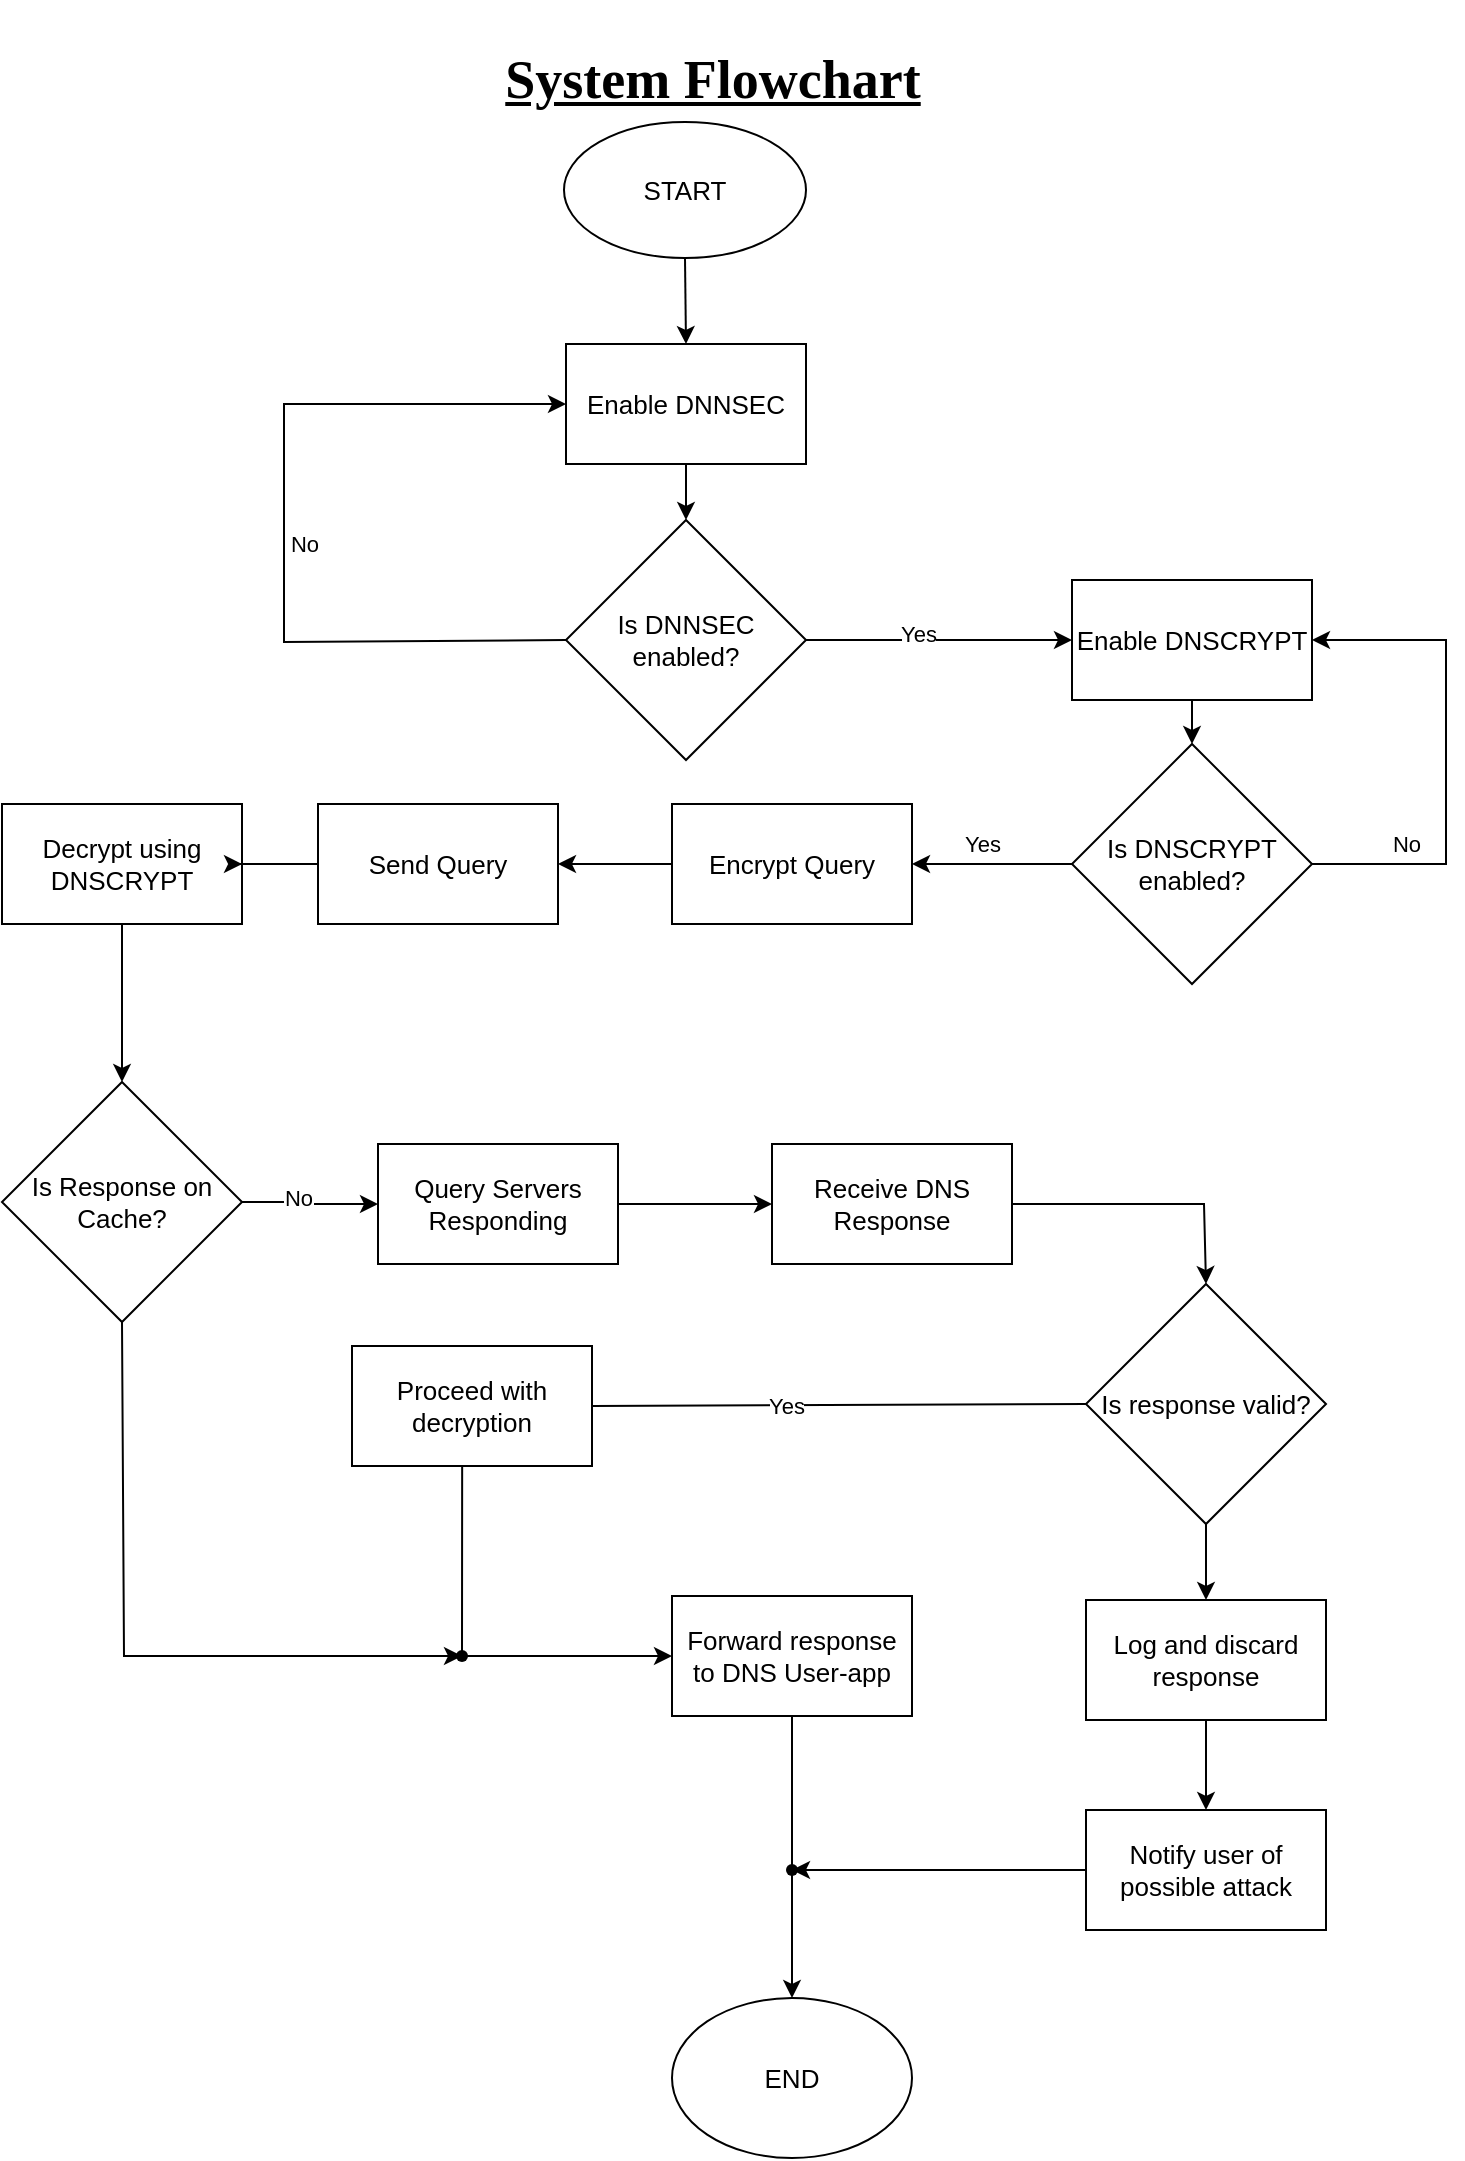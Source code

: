 <mxfile version="21.5.0" type="device" pages="3">
  <diagram id="C5RBs43oDa-KdzZeNtuy" name="Flowchart">
    <mxGraphModel dx="2289" dy="1275" grid="1" gridSize="10" guides="1" tooltips="1" connect="1" arrows="1" fold="1" page="1" pageScale="1" pageWidth="827" pageHeight="1169" math="0" shadow="0">
      <root>
        <mxCell id="WIyWlLk6GJQsqaUBKTNV-0" />
        <mxCell id="WIyWlLk6GJQsqaUBKTNV-1" parent="WIyWlLk6GJQsqaUBKTNV-0" />
        <mxCell id="KItNWa-ziGcZt2PkhC2Y-0" value="&lt;font style=&quot;font-size: 13px;&quot;&gt;START&lt;/font&gt;" style="ellipse;whiteSpace=wrap;html=1;" parent="WIyWlLk6GJQsqaUBKTNV-1" vertex="1">
          <mxGeometry x="340" y="91" width="121" height="68" as="geometry" />
        </mxCell>
        <mxCell id="KItNWa-ziGcZt2PkhC2Y-1" value="&lt;font style=&quot;font-size: 13px;&quot;&gt;Is DNNSEC enabled?&lt;/font&gt;" style="rhombus;whiteSpace=wrap;html=1;" parent="WIyWlLk6GJQsqaUBKTNV-1" vertex="1">
          <mxGeometry x="341" y="290" width="120" height="120" as="geometry" />
        </mxCell>
        <mxCell id="KItNWa-ziGcZt2PkhC2Y-3" value="&lt;font style=&quot;font-size: 13px;&quot;&gt;Enable DNNSEC&lt;/font&gt;" style="whiteSpace=wrap;html=1;" parent="WIyWlLk6GJQsqaUBKTNV-1" vertex="1">
          <mxGeometry x="341" y="202" width="120" height="60" as="geometry" />
        </mxCell>
        <mxCell id="KItNWa-ziGcZt2PkhC2Y-9" value="&lt;font style=&quot;font-size: 13px;&quot;&gt;Is DNSCRYPT enabled?&lt;/font&gt;" style="rhombus;whiteSpace=wrap;html=1;" parent="WIyWlLk6GJQsqaUBKTNV-1" vertex="1">
          <mxGeometry x="594" y="402" width="120" height="120" as="geometry" />
        </mxCell>
        <mxCell id="KItNWa-ziGcZt2PkhC2Y-18" value="&lt;font style=&quot;font-size: 13px;&quot;&gt;Enable DNSCRYPT&lt;/font&gt;" style="whiteSpace=wrap;html=1;" parent="WIyWlLk6GJQsqaUBKTNV-1" vertex="1">
          <mxGeometry x="594" y="320" width="120" height="60" as="geometry" />
        </mxCell>
        <mxCell id="KItNWa-ziGcZt2PkhC2Y-22" value="&lt;font style=&quot;font-size: 13px;&quot;&gt;Decrypt using DNSCRYPT&lt;/font&gt;" style="whiteSpace=wrap;html=1;" parent="WIyWlLk6GJQsqaUBKTNV-1" vertex="1">
          <mxGeometry x="59" y="432" width="120" height="60" as="geometry" />
        </mxCell>
        <mxCell id="WCCG7jzmOlb4AiAfTn3e-37" value="" style="edgeStyle=orthogonalEdgeStyle;rounded=0;orthogonalLoop=1;jettySize=auto;html=1;" parent="WIyWlLk6GJQsqaUBKTNV-1" source="KItNWa-ziGcZt2PkhC2Y-24" target="KItNWa-ziGcZt2PkhC2Y-30" edge="1">
          <mxGeometry relative="1" as="geometry" />
        </mxCell>
        <mxCell id="0Oi_gYi4QipB6x0a-7ol-7" value="No" style="edgeLabel;html=1;align=center;verticalAlign=middle;resizable=0;points=[];" parent="WCCG7jzmOlb4AiAfTn3e-37" vertex="1" connectable="0">
          <mxGeometry x="-0.186" y="2" relative="1" as="geometry">
            <mxPoint as="offset" />
          </mxGeometry>
        </mxCell>
        <mxCell id="KItNWa-ziGcZt2PkhC2Y-24" value="&lt;font style=&quot;font-size: 13px;&quot;&gt;Is Response on Cache?&lt;/font&gt;" style="rhombus;whiteSpace=wrap;html=1;" parent="WIyWlLk6GJQsqaUBKTNV-1" vertex="1">
          <mxGeometry x="59" y="571" width="120" height="120" as="geometry" />
        </mxCell>
        <mxCell id="WCCG7jzmOlb4AiAfTn3e-36" value="" style="edgeStyle=orthogonalEdgeStyle;rounded=0;orthogonalLoop=1;jettySize=auto;html=1;" parent="WIyWlLk6GJQsqaUBKTNV-1" source="KItNWa-ziGcZt2PkhC2Y-30" target="KItNWa-ziGcZt2PkhC2Y-32" edge="1">
          <mxGeometry relative="1" as="geometry" />
        </mxCell>
        <mxCell id="KItNWa-ziGcZt2PkhC2Y-30" value="&lt;font style=&quot;font-size: 13px;&quot;&gt;Query Servers Responding&lt;/font&gt;" style="whiteSpace=wrap;html=1;" parent="WIyWlLk6GJQsqaUBKTNV-1" vertex="1">
          <mxGeometry x="247" y="602" width="120" height="60" as="geometry" />
        </mxCell>
        <mxCell id="KItNWa-ziGcZt2PkhC2Y-32" value="&lt;font style=&quot;font-size: 13px;&quot;&gt;Receive DNS Response&lt;/font&gt;" style="whiteSpace=wrap;html=1;" parent="WIyWlLk6GJQsqaUBKTNV-1" vertex="1">
          <mxGeometry x="444" y="602" width="120" height="60" as="geometry" />
        </mxCell>
        <mxCell id="KItNWa-ziGcZt2PkhC2Y-39" value="&lt;font style=&quot;font-size: 13px;&quot;&gt;Log and discard response&lt;/font&gt;" style="whiteSpace=wrap;html=1;" parent="WIyWlLk6GJQsqaUBKTNV-1" vertex="1">
          <mxGeometry x="601" y="830" width="120" height="60" as="geometry" />
        </mxCell>
        <mxCell id="KItNWa-ziGcZt2PkhC2Y-41" value="&lt;font style=&quot;font-size: 13px;&quot;&gt;Notify user of possible attack&lt;/font&gt;" style="whiteSpace=wrap;html=1;" parent="WIyWlLk6GJQsqaUBKTNV-1" vertex="1">
          <mxGeometry x="601" y="935" width="120" height="60" as="geometry" />
        </mxCell>
        <mxCell id="KItNWa-ziGcZt2PkhC2Y-43" value="&lt;font style=&quot;font-size: 13px;&quot;&gt;Proceed with decryption&lt;/font&gt;" style="whiteSpace=wrap;html=1;" parent="WIyWlLk6GJQsqaUBKTNV-1" vertex="1">
          <mxGeometry x="234" y="703" width="120" height="60" as="geometry" />
        </mxCell>
        <mxCell id="KItNWa-ziGcZt2PkhC2Y-45" value="&lt;font style=&quot;font-size: 13px;&quot;&gt;Forward response to DNS User-app&lt;/font&gt;" style="whiteSpace=wrap;html=1;" parent="WIyWlLk6GJQsqaUBKTNV-1" vertex="1">
          <mxGeometry x="394" y="828" width="120" height="60" as="geometry" />
        </mxCell>
        <mxCell id="KItNWa-ziGcZt2PkhC2Y-47" value="&lt;font style=&quot;font-size: 13px;&quot;&gt;END&lt;/font&gt;" style="ellipse;whiteSpace=wrap;html=1;" parent="WIyWlLk6GJQsqaUBKTNV-1" vertex="1">
          <mxGeometry x="394" y="1029" width="120" height="80" as="geometry" />
        </mxCell>
        <mxCell id="WCCG7jzmOlb4AiAfTn3e-19" value="" style="endArrow=none;html=1;rounded=0;" parent="WIyWlLk6GJQsqaUBKTNV-1" edge="1">
          <mxGeometry width="50" height="50" relative="1" as="geometry">
            <mxPoint x="554" y="603" as="sourcePoint" />
            <mxPoint x="554" y="603" as="targetPoint" />
          </mxGeometry>
        </mxCell>
        <mxCell id="KItNWa-ziGcZt2PkhC2Y-20" value="&lt;span style=&quot;font-size: 13px;&quot;&gt;Encrypt Query&lt;/span&gt;" style="whiteSpace=wrap;html=1;" parent="WIyWlLk6GJQsqaUBKTNV-1" vertex="1">
          <mxGeometry x="394" y="432" width="120" height="60" as="geometry" />
        </mxCell>
        <mxCell id="WCCG7jzmOlb4AiAfTn3e-32" value="" style="endArrow=none;html=1;rounded=0;exitX=1;exitY=0.5;exitDx=0;exitDy=0;entryX=0;entryY=0.5;entryDx=0;entryDy=0;" parent="WIyWlLk6GJQsqaUBKTNV-1" source="KItNWa-ziGcZt2PkhC2Y-43" target="KItNWa-ziGcZt2PkhC2Y-37" edge="1">
          <mxGeometry width="50" height="50" relative="1" as="geometry">
            <mxPoint x="362" y="1395" as="sourcePoint" />
            <mxPoint x="362" y="1245" as="targetPoint" />
          </mxGeometry>
        </mxCell>
        <mxCell id="0Oi_gYi4QipB6x0a-7ol-5" value="Yes" style="edgeLabel;html=1;align=center;verticalAlign=middle;resizable=0;points=[];" parent="WCCG7jzmOlb4AiAfTn3e-32" vertex="1" connectable="0">
          <mxGeometry x="-0.217" relative="1" as="geometry">
            <mxPoint as="offset" />
          </mxGeometry>
        </mxCell>
        <mxCell id="KItNWa-ziGcZt2PkhC2Y-37" value="&lt;font style=&quot;font-size: 13px;&quot;&gt;Is response valid?&lt;/font&gt;" style="rhombus;whiteSpace=wrap;html=1;" parent="WIyWlLk6GJQsqaUBKTNV-1" vertex="1">
          <mxGeometry x="601" y="672" width="120" height="120" as="geometry" />
        </mxCell>
        <mxCell id="0Oi_gYi4QipB6x0a-7ol-1" value="" style="shape=waypoint;sketch=0;size=6;pointerEvents=1;points=[];fillColor=none;resizable=0;rotatable=0;perimeter=centerPerimeter;snapToPoint=1;" parent="WIyWlLk6GJQsqaUBKTNV-1" vertex="1">
          <mxGeometry x="279" y="848" width="20" height="20" as="geometry" />
        </mxCell>
        <mxCell id="0Oi_gYi4QipB6x0a-7ol-8" value="" style="shape=waypoint;sketch=0;size=6;pointerEvents=1;points=[];fillColor=none;resizable=0;rotatable=0;perimeter=centerPerimeter;snapToPoint=1;" parent="WIyWlLk6GJQsqaUBKTNV-1" vertex="1">
          <mxGeometry x="444" y="955" width="20" height="20" as="geometry" />
        </mxCell>
        <mxCell id="Hptc-lkGKU4MaueltQ7I-0" value="&lt;h1 style=&quot;font-size: 27px;&quot;&gt;System Flowchart&lt;/h1&gt;" style="text;html=1;align=center;verticalAlign=middle;resizable=0;points=[];autosize=1;strokeColor=none;fillColor=none;fontFamily=Times New Roman;fontSize=27;fontStyle=4" parent="WIyWlLk6GJQsqaUBKTNV-1" vertex="1">
          <mxGeometry x="299" y="30" width="230" height="80" as="geometry" />
        </mxCell>
        <mxCell id="C0QNiM7-GaPUvU4lw1do-0" value="" style="endArrow=classic;html=1;rounded=0;exitX=0.5;exitY=1;exitDx=0;exitDy=0;entryX=0.5;entryY=0;entryDx=0;entryDy=0;" parent="WIyWlLk6GJQsqaUBKTNV-1" source="KItNWa-ziGcZt2PkhC2Y-3" target="KItNWa-ziGcZt2PkhC2Y-1" edge="1">
          <mxGeometry width="50" height="50" relative="1" as="geometry">
            <mxPoint x="503.92" y="334.1" as="sourcePoint" />
            <mxPoint x="296.36" y="335.36" as="targetPoint" />
          </mxGeometry>
        </mxCell>
        <mxCell id="0MtkRkUTalY4LyCvUtab-1" value="" style="endArrow=classic;html=1;rounded=0;exitX=0.5;exitY=1;exitDx=0;exitDy=0;entryX=0.5;entryY=0;entryDx=0;entryDy=0;" parent="WIyWlLk6GJQsqaUBKTNV-1" source="KItNWa-ziGcZt2PkhC2Y-0" target="KItNWa-ziGcZt2PkhC2Y-3" edge="1">
          <mxGeometry width="50" height="50" relative="1" as="geometry">
            <mxPoint x="532" y="345" as="sourcePoint" />
            <mxPoint x="582" y="295" as="targetPoint" />
          </mxGeometry>
        </mxCell>
        <mxCell id="0MtkRkUTalY4LyCvUtab-2" value="" style="endArrow=classic;html=1;rounded=0;exitX=0;exitY=0.5;exitDx=0;exitDy=0;entryX=0;entryY=0.5;entryDx=0;entryDy=0;" parent="WIyWlLk6GJQsqaUBKTNV-1" source="KItNWa-ziGcZt2PkhC2Y-1" target="KItNWa-ziGcZt2PkhC2Y-3" edge="1">
          <mxGeometry width="50" height="50" relative="1" as="geometry">
            <mxPoint x="161" y="325" as="sourcePoint" />
            <mxPoint x="193" y="185" as="targetPoint" />
            <Array as="points">
              <mxPoint x="200" y="351" />
              <mxPoint x="200" y="232" />
            </Array>
          </mxGeometry>
        </mxCell>
        <mxCell id="0MtkRkUTalY4LyCvUtab-3" value="No" style="edgeLabel;html=1;align=center;verticalAlign=middle;resizable=0;points=[];" parent="0MtkRkUTalY4LyCvUtab-2" vertex="1" connectable="0">
          <mxGeometry x="-0.734" y="1" relative="1" as="geometry">
            <mxPoint x="-78" y="-50" as="offset" />
          </mxGeometry>
        </mxCell>
        <mxCell id="0MtkRkUTalY4LyCvUtab-5" value="" style="endArrow=classic;html=1;rounded=0;exitX=1;exitY=0.5;exitDx=0;exitDy=0;entryX=0;entryY=0.5;entryDx=0;entryDy=0;" parent="WIyWlLk6GJQsqaUBKTNV-1" source="KItNWa-ziGcZt2PkhC2Y-1" target="KItNWa-ziGcZt2PkhC2Y-18" edge="1">
          <mxGeometry width="50" height="50" relative="1" as="geometry">
            <mxPoint x="461" y="605" as="sourcePoint" />
            <mxPoint x="511" y="555" as="targetPoint" />
          </mxGeometry>
        </mxCell>
        <mxCell id="0MtkRkUTalY4LyCvUtab-6" value="Yes" style="edgeLabel;html=1;align=center;verticalAlign=middle;resizable=0;points=[];" parent="0MtkRkUTalY4LyCvUtab-5" vertex="1" connectable="0">
          <mxGeometry x="-0.39" y="3" relative="1" as="geometry">
            <mxPoint x="15" as="offset" />
          </mxGeometry>
        </mxCell>
        <mxCell id="0MtkRkUTalY4LyCvUtab-8" value="" style="endArrow=classic;html=1;rounded=0;exitX=0.5;exitY=1;exitDx=0;exitDy=0;entryX=0.5;entryY=0;entryDx=0;entryDy=0;" parent="WIyWlLk6GJQsqaUBKTNV-1" source="KItNWa-ziGcZt2PkhC2Y-18" target="KItNWa-ziGcZt2PkhC2Y-9" edge="1">
          <mxGeometry width="50" height="50" relative="1" as="geometry">
            <mxPoint x="461" y="605" as="sourcePoint" />
            <mxPoint x="511" y="555" as="targetPoint" />
          </mxGeometry>
        </mxCell>
        <mxCell id="0MtkRkUTalY4LyCvUtab-9" value="" style="endArrow=classic;html=1;rounded=0;exitX=1;exitY=0.5;exitDx=0;exitDy=0;entryX=1;entryY=0.5;entryDx=0;entryDy=0;" parent="WIyWlLk6GJQsqaUBKTNV-1" source="KItNWa-ziGcZt2PkhC2Y-9" target="KItNWa-ziGcZt2PkhC2Y-18" edge="1">
          <mxGeometry width="50" height="50" relative="1" as="geometry">
            <mxPoint x="431" y="575" as="sourcePoint" />
            <mxPoint x="481" y="525" as="targetPoint" />
            <Array as="points">
              <mxPoint x="781" y="462" />
              <mxPoint x="781" y="350" />
            </Array>
          </mxGeometry>
        </mxCell>
        <mxCell id="0MtkRkUTalY4LyCvUtab-10" value="No" style="edgeLabel;html=1;align=center;verticalAlign=middle;resizable=0;points=[];" parent="0MtkRkUTalY4LyCvUtab-9" vertex="1" connectable="0">
          <mxGeometry x="-0.808" relative="1" as="geometry">
            <mxPoint x="23" y="-10" as="offset" />
          </mxGeometry>
        </mxCell>
        <mxCell id="0MtkRkUTalY4LyCvUtab-11" value="" style="endArrow=classic;html=1;rounded=0;exitX=0;exitY=0.5;exitDx=0;exitDy=0;entryX=1;entryY=0.5;entryDx=0;entryDy=0;" parent="WIyWlLk6GJQsqaUBKTNV-1" target="KItNWa-ziGcZt2PkhC2Y-20" edge="1">
          <mxGeometry width="50" height="50" relative="1" as="geometry">
            <mxPoint x="594" y="462.0" as="sourcePoint" />
            <mxPoint x="584" y="522" as="targetPoint" />
          </mxGeometry>
        </mxCell>
        <mxCell id="0MtkRkUTalY4LyCvUtab-12" value="Yes" style="edgeLabel;html=1;align=center;verticalAlign=middle;resizable=0;points=[];" parent="0MtkRkUTalY4LyCvUtab-11" vertex="1" connectable="0">
          <mxGeometry x="-0.133" y="-2" relative="1" as="geometry">
            <mxPoint x="-11" y="-8" as="offset" />
          </mxGeometry>
        </mxCell>
        <mxCell id="0MtkRkUTalY4LyCvUtab-13" value="&lt;span style=&quot;font-size: 13px;&quot;&gt;Send Query&lt;/span&gt;" style="whiteSpace=wrap;html=1;" parent="WIyWlLk6GJQsqaUBKTNV-1" vertex="1">
          <mxGeometry x="217" y="432" width="120" height="60" as="geometry" />
        </mxCell>
        <mxCell id="0MtkRkUTalY4LyCvUtab-14" value="" style="endArrow=classic;html=1;rounded=0;exitX=0;exitY=0.5;exitDx=0;exitDy=0;entryX=1;entryY=0.5;entryDx=0;entryDy=0;" parent="WIyWlLk6GJQsqaUBKTNV-1" source="KItNWa-ziGcZt2PkhC2Y-20" target="0MtkRkUTalY4LyCvUtab-13" edge="1">
          <mxGeometry width="50" height="50" relative="1" as="geometry">
            <mxPoint x="414" y="542" as="sourcePoint" />
            <mxPoint x="464" y="492" as="targetPoint" />
          </mxGeometry>
        </mxCell>
        <mxCell id="0MtkRkUTalY4LyCvUtab-15" value="" style="endArrow=classic;html=1;rounded=0;exitX=0;exitY=0.5;exitDx=0;exitDy=0;entryX=1;entryY=0.5;entryDx=0;entryDy=0;" parent="WIyWlLk6GJQsqaUBKTNV-1" source="0MtkRkUTalY4LyCvUtab-13" target="KItNWa-ziGcZt2PkhC2Y-22" edge="1">
          <mxGeometry width="50" height="50" relative="1" as="geometry">
            <mxPoint x="414" y="622" as="sourcePoint" />
            <mxPoint x="464" y="572" as="targetPoint" />
            <Array as="points">
              <mxPoint x="174" y="462" />
            </Array>
          </mxGeometry>
        </mxCell>
        <mxCell id="0MtkRkUTalY4LyCvUtab-16" value="" style="endArrow=classic;html=1;rounded=0;exitX=0.5;exitY=1;exitDx=0;exitDy=0;entryX=0.5;entryY=0;entryDx=0;entryDy=0;" parent="WIyWlLk6GJQsqaUBKTNV-1" source="KItNWa-ziGcZt2PkhC2Y-22" target="KItNWa-ziGcZt2PkhC2Y-24" edge="1">
          <mxGeometry width="50" height="50" relative="1" as="geometry">
            <mxPoint x="331" y="635" as="sourcePoint" />
            <mxPoint x="381" y="585" as="targetPoint" />
          </mxGeometry>
        </mxCell>
        <mxCell id="0MtkRkUTalY4LyCvUtab-17" value="" style="endArrow=classic;html=1;rounded=0;exitX=0.5;exitY=1;exitDx=0;exitDy=0;entryX=0.047;entryY=0.664;entryDx=0;entryDy=0;entryPerimeter=0;" parent="WIyWlLk6GJQsqaUBKTNV-1" source="KItNWa-ziGcZt2PkhC2Y-24" target="0Oi_gYi4QipB6x0a-7ol-1" edge="1">
          <mxGeometry width="50" height="50" relative="1" as="geometry">
            <mxPoint x="161" y="765" as="sourcePoint" />
            <mxPoint x="120" y="835" as="targetPoint" />
            <Array as="points">
              <mxPoint x="120" y="858" />
            </Array>
          </mxGeometry>
        </mxCell>
        <mxCell id="0MtkRkUTalY4LyCvUtab-18" value="" style="endArrow=classic;html=1;rounded=0;exitX=1;exitY=0.5;exitDx=0;exitDy=0;entryX=0.5;entryY=0;entryDx=0;entryDy=0;" parent="WIyWlLk6GJQsqaUBKTNV-1" source="KItNWa-ziGcZt2PkhC2Y-32" target="KItNWa-ziGcZt2PkhC2Y-37" edge="1">
          <mxGeometry width="50" height="50" relative="1" as="geometry">
            <mxPoint x="350" y="685" as="sourcePoint" />
            <mxPoint x="670" y="632" as="targetPoint" />
            <Array as="points">
              <mxPoint x="660" y="632" />
            </Array>
          </mxGeometry>
        </mxCell>
        <mxCell id="0MtkRkUTalY4LyCvUtab-19" value="" style="endArrow=classic;html=1;rounded=0;exitX=0.459;exitY=1.006;exitDx=0;exitDy=0;exitPerimeter=0;entryX=0;entryY=0.5;entryDx=0;entryDy=0;" parent="WIyWlLk6GJQsqaUBKTNV-1" source="KItNWa-ziGcZt2PkhC2Y-43" target="KItNWa-ziGcZt2PkhC2Y-45" edge="1">
          <mxGeometry width="50" height="50" relative="1" as="geometry">
            <mxPoint x="290" y="765" as="sourcePoint" />
            <mxPoint x="290" y="895" as="targetPoint" />
            <Array as="points">
              <mxPoint x="289" y="858" />
            </Array>
          </mxGeometry>
        </mxCell>
        <mxCell id="0MtkRkUTalY4LyCvUtab-24" value="" style="endArrow=classic;html=1;rounded=0;exitX=0.5;exitY=1;exitDx=0;exitDy=0;entryX=0.5;entryY=0;entryDx=0;entryDy=0;" parent="WIyWlLk6GJQsqaUBKTNV-1" edge="1">
          <mxGeometry width="50" height="50" relative="1" as="geometry">
            <mxPoint x="454" y="888" as="sourcePoint" />
            <mxPoint x="454" y="1029" as="targetPoint" />
          </mxGeometry>
        </mxCell>
        <mxCell id="0MtkRkUTalY4LyCvUtab-25" value="" style="endArrow=classic;html=1;rounded=0;exitX=0.5;exitY=1;exitDx=0;exitDy=0;entryX=0.5;entryY=0;entryDx=0;entryDy=0;" parent="WIyWlLk6GJQsqaUBKTNV-1" source="KItNWa-ziGcZt2PkhC2Y-37" target="KItNWa-ziGcZt2PkhC2Y-39" edge="1">
          <mxGeometry width="50" height="50" relative="1" as="geometry">
            <mxPoint x="660" y="805" as="sourcePoint" />
            <mxPoint x="660" y="865" as="targetPoint" />
          </mxGeometry>
        </mxCell>
        <mxCell id="0MtkRkUTalY4LyCvUtab-26" value="" style="endArrow=classic;html=1;rounded=0;exitX=0.5;exitY=1;exitDx=0;exitDy=0;entryX=0.5;entryY=0;entryDx=0;entryDy=0;" parent="WIyWlLk6GJQsqaUBKTNV-1" source="KItNWa-ziGcZt2PkhC2Y-39" target="KItNWa-ziGcZt2PkhC2Y-41" edge="1">
          <mxGeometry width="50" height="50" relative="1" as="geometry">
            <mxPoint x="560" y="935" as="sourcePoint" />
            <mxPoint x="610" y="885" as="targetPoint" />
          </mxGeometry>
        </mxCell>
        <mxCell id="0MtkRkUTalY4LyCvUtab-27" value="" style="endArrow=classic;html=1;rounded=0;exitX=0;exitY=0.5;exitDx=0;exitDy=0;entryX=0.8;entryY=0.5;entryDx=0;entryDy=0;entryPerimeter=0;" parent="WIyWlLk6GJQsqaUBKTNV-1" source="KItNWa-ziGcZt2PkhC2Y-41" target="0Oi_gYi4QipB6x0a-7ol-8" edge="1">
          <mxGeometry width="50" height="50" relative="1" as="geometry">
            <mxPoint x="560" y="855" as="sourcePoint" />
            <mxPoint x="480" y="975" as="targetPoint" />
          </mxGeometry>
        </mxCell>
      </root>
    </mxGraphModel>
  </diagram>
  <diagram id="ERQJRjZZAeEsdCS8V-H_" name="Network Topology">
    <mxGraphModel dx="3116" dy="1275" grid="1" gridSize="10" guides="1" tooltips="1" connect="1" arrows="1" fold="1" page="1" pageScale="1" pageWidth="827" pageHeight="1169" math="0" shadow="0">
      <root>
        <mxCell id="0" />
        <mxCell id="1" parent="0" />
        <mxCell id="G6p7Oe8DaeFJZ74dTbIr-2" value="" style="rounded=0;whiteSpace=wrap;html=1;" parent="1" vertex="1">
          <mxGeometry x="-93" y="110" width="603" height="480" as="geometry" />
        </mxCell>
        <mxCell id="VPiilNlllRaXG2Yp-Ks3-8" value="&lt;h1 style=&quot;font-size: 27px;&quot;&gt;Network Topology&lt;/h1&gt;" style="text;html=1;align=center;verticalAlign=middle;resizable=0;points=[];autosize=1;strokeColor=none;fillColor=none;fontFamily=Times New Roman;fontSize=27;fontStyle=4" parent="1" vertex="1">
          <mxGeometry x="98" y="20" width="240" height="80" as="geometry" />
        </mxCell>
        <mxCell id="qe66iGL8GEWzQZM4FY6_-1" value="" style="endArrow=classic;startArrow=classic;html=1;rounded=0;entryX=0.486;entryY=0.941;entryDx=0;entryDy=0;entryPerimeter=0;" parent="1" edge="1">
          <mxGeometry width="50" height="50" relative="1" as="geometry">
            <mxPoint x="93" y="440" as="sourcePoint" />
            <mxPoint x="93.256" y="233.92" as="targetPoint" />
          </mxGeometry>
        </mxCell>
        <mxCell id="qe66iGL8GEWzQZM4FY6_-3" value="" style="endArrow=classic;startArrow=classic;html=1;rounded=0;entryX=0.5;entryY=1;entryDx=0;entryDy=0;exitX=0.5;exitY=0;exitDx=0;exitDy=0;" parent="1" source="k-aY6UgPXpL0DnHsOTqo-28" target="k-aY6UgPXpL0DnHsOTqo-16" edge="1">
          <mxGeometry width="50" height="50" relative="1" as="geometry">
            <mxPoint x="-183" y="960" as="sourcePoint" />
            <mxPoint x="18" y="738.8" as="targetPoint" />
          </mxGeometry>
        </mxCell>
        <mxCell id="qe66iGL8GEWzQZM4FY6_-4" value="" style="endArrow=classic;startArrow=classic;html=1;rounded=0;exitX=0.483;exitY=0.011;exitDx=0;exitDy=0;exitPerimeter=0;entryX=0.5;entryY=1;entryDx=0;entryDy=0;" parent="1" source="k-aY6UgPXpL0DnHsOTqo-36" target="k-aY6UgPXpL0DnHsOTqo-16" edge="1">
          <mxGeometry width="50" height="50" relative="1" as="geometry">
            <mxPoint x="88.36" y="954.02" as="sourcePoint" />
            <mxPoint x="87" y="560" as="targetPoint" />
          </mxGeometry>
        </mxCell>
        <mxCell id="qe66iGL8GEWzQZM4FY6_-5" value="" style="endArrow=classic;startArrow=classic;html=1;rounded=0;exitX=0.5;exitY=0;exitDx=0;exitDy=0;entryX=0.5;entryY=1;entryDx=0;entryDy=0;" parent="1" source="k-aY6UgPXpL0DnHsOTqo-43" target="k-aY6UgPXpL0DnHsOTqo-16" edge="1">
          <mxGeometry width="50" height="50" relative="1" as="geometry">
            <mxPoint x="357.08" y="949.96" as="sourcePoint" />
            <mxPoint x="152" y="743" as="targetPoint" />
          </mxGeometry>
        </mxCell>
        <mxCell id="k-aY6UgPXpL0DnHsOTqo-14" value="" style="group;fillColor=default;fontColor=#000000;strokeColor=none;" parent="1" vertex="1" connectable="0">
          <mxGeometry x="-29" y="120" width="247.785" height="109" as="geometry" />
        </mxCell>
        <mxCell id="k-aY6UgPXpL0DnHsOTqo-12" value="" style="rounded=1;whiteSpace=wrap;html=1;fillColor=#6d8764;fontColor=#ffffff;strokeColor=#3A5431;" parent="k-aY6UgPXpL0DnHsOTqo-14" vertex="1">
          <mxGeometry width="247" height="109" as="geometry" />
        </mxCell>
        <mxCell id="k-aY6UgPXpL0DnHsOTqo-11" value="" style="group" parent="k-aY6UgPXpL0DnHsOTqo-14" vertex="1" connectable="0">
          <mxGeometry x="7.5" y="6" width="240.285" height="99" as="geometry" />
        </mxCell>
        <mxCell id="g2YURgpwL5tP6bp7Uh6A-10" value="&lt;font face=&quot;Times New Roman&quot; style=&quot;font-size: 15px;&quot;&gt;&lt;b&gt;IP Address:&lt;br&gt;192.168.0.100&lt;br&gt;Subnet: 192.168.9/24&lt;/b&gt;&lt;/font&gt;" style="text;html=1;align=center;verticalAlign=middle;resizable=0;points=[];autosize=1;strokeColor=none;fillColor=none;" parent="k-aY6UgPXpL0DnHsOTqo-11" vertex="1">
          <mxGeometry x="80.285" y="4.44" width="160" height="70" as="geometry" />
        </mxCell>
        <mxCell id="k-aY6UgPXpL0DnHsOTqo-10" value="" style="group" parent="k-aY6UgPXpL0DnHsOTqo-11" vertex="1" connectable="0">
          <mxGeometry width="98.251" height="99" as="geometry" />
        </mxCell>
        <mxCell id="k-aY6UgPXpL0DnHsOTqo-6" value="" style="image;points=[];aspect=fixed;html=1;align=center;shadow=0;dashed=0;image=img/lib/allied_telesis/computer_and_terminals/Personal_Computer_with_Server.svg;" parent="k-aY6UgPXpL0DnHsOTqo-10" vertex="1">
          <mxGeometry x="5.913" width="56.675" height="56.675" as="geometry" />
        </mxCell>
        <mxCell id="k-aY6UgPXpL0DnHsOTqo-7" value="Client Device" style="text;html=1;align=center;verticalAlign=middle;resizable=0;points=[];autosize=1;strokeColor=none;fillColor=none;" parent="k-aY6UgPXpL0DnHsOTqo-10" vertex="1">
          <mxGeometry x="-10.75" y="69.002" width="90" height="30" as="geometry" />
        </mxCell>
        <mxCell id="k-aY6UgPXpL0DnHsOTqo-9" value="" style="endArrow=none;html=1;rounded=0;entryX=0.515;entryY=0.995;entryDx=0;entryDy=0;entryPerimeter=0;exitX=0.506;exitY=-0.015;exitDx=0;exitDy=0;exitPerimeter=0;" parent="k-aY6UgPXpL0DnHsOTqo-10" source="k-aY6UgPXpL0DnHsOTqo-7" target="k-aY6UgPXpL0DnHsOTqo-6" edge="1">
          <mxGeometry width="50" height="50" relative="1" as="geometry">
            <mxPoint x="439.788" y="363.303" as="sourcePoint" />
            <mxPoint x="486.574" y="317.89" as="targetPoint" />
          </mxGeometry>
        </mxCell>
        <mxCell id="g2YURgpwL5tP6bp7Uh6A-23" value="" style="endArrow=none;html=1;rounded=0;entryX=-0.006;entryY=0.5;entryDx=0;entryDy=0;entryPerimeter=0;exitX=1.029;exitY=0.698;exitDx=0;exitDy=0;exitPerimeter=0;" parent="k-aY6UgPXpL0DnHsOTqo-11" source="k-aY6UgPXpL0DnHsOTqo-6" target="g2YURgpwL5tP6bp7Uh6A-10" edge="1">
          <mxGeometry width="50" height="50" relative="1" as="geometry">
            <mxPoint x="458.503" y="164.394" as="sourcePoint" />
            <mxPoint x="505.289" y="164.394" as="targetPoint" />
          </mxGeometry>
        </mxCell>
        <mxCell id="k-aY6UgPXpL0DnHsOTqo-15" value="" style="group;fillColor=default;fontColor=#000000;strokeColor=none;" parent="1" vertex="1" connectable="0">
          <mxGeometry x="-52" y="442" width="247" height="109" as="geometry" />
        </mxCell>
        <mxCell id="k-aY6UgPXpL0DnHsOTqo-16" value="" style="rounded=1;whiteSpace=wrap;html=1;fillColor=#0050ef;fontColor=#ffffff;strokeColor=#001DBC;" parent="k-aY6UgPXpL0DnHsOTqo-15" vertex="1">
          <mxGeometry width="247" height="109" as="geometry" />
        </mxCell>
        <mxCell id="k-aY6UgPXpL0DnHsOTqo-17" value="" style="group" parent="k-aY6UgPXpL0DnHsOTqo-15" vertex="1" connectable="0">
          <mxGeometry x="7.5" y="5" width="230.285" height="99.002" as="geometry" />
        </mxCell>
        <mxCell id="k-aY6UgPXpL0DnHsOTqo-18" value="&lt;font style=&quot;font-size: 15px;&quot;&gt;192.168.0.200/24&lt;/font&gt;" style="text;html=1;align=center;verticalAlign=middle;resizable=0;points=[];autosize=1;strokeColor=none;fillColor=none;" parent="k-aY6UgPXpL0DnHsOTqo-17" vertex="1">
          <mxGeometry x="84.285" y="18.44" width="140" height="30" as="geometry" />
        </mxCell>
        <mxCell id="k-aY6UgPXpL0DnHsOTqo-23" value="" style="endArrow=none;html=1;rounded=0;entryX=-0.006;entryY=0.5;entryDx=0;entryDy=0;entryPerimeter=0;exitX=0.995;exitY=0.592;exitDx=0;exitDy=0;exitPerimeter=0;" parent="k-aY6UgPXpL0DnHsOTqo-17" target="k-aY6UgPXpL0DnHsOTqo-18" edge="1">
          <mxGeometry width="50" height="50" relative="1" as="geometry">
            <mxPoint x="69.305" y="33.552" as="sourcePoint" />
            <mxPoint x="505.289" y="164.394" as="targetPoint" />
          </mxGeometry>
        </mxCell>
        <mxCell id="k-aY6UgPXpL0DnHsOTqo-21" value="DNS Resolver" style="text;html=1;align=center;verticalAlign=middle;resizable=0;points=[];autosize=1;strokeColor=none;fillColor=none;" parent="k-aY6UgPXpL0DnHsOTqo-17" vertex="1">
          <mxGeometry x="-9.75" y="69.002" width="100" height="30" as="geometry" />
        </mxCell>
        <mxCell id="k-aY6UgPXpL0DnHsOTqo-24" value="" style="sketch=0;pointerEvents=1;shadow=0;dashed=0;html=1;strokeColor=none;fillColor=#A8A8A8;labelPosition=center;verticalLabelPosition=bottom;verticalAlign=top;outlineConnect=0;align=center;shape=mxgraph.office.servers.domain_controller;" parent="k-aY6UgPXpL0DnHsOTqo-15" vertex="1">
          <mxGeometry x="30" y="10" width="45" height="55" as="geometry" />
        </mxCell>
        <mxCell id="k-aY6UgPXpL0DnHsOTqo-25" value="" style="endArrow=none;html=1;rounded=0;exitX=0.516;exitY=0.031;exitDx=0;exitDy=0;exitPerimeter=0;entryX=0.434;entryY=1.037;entryDx=0;entryDy=0;entryPerimeter=0;" parent="k-aY6UgPXpL0DnHsOTqo-15" source="k-aY6UgPXpL0DnHsOTqo-21" target="k-aY6UgPXpL0DnHsOTqo-24" edge="1">
          <mxGeometry width="50" height="50" relative="1" as="geometry">
            <mxPoint y="200" as="sourcePoint" />
            <mxPoint x="50" y="150" as="targetPoint" />
          </mxGeometry>
        </mxCell>
        <mxCell id="k-aY6UgPXpL0DnHsOTqo-27" value="" style="group;fillColor=default;fontColor=#000000;strokeColor=none;" parent="1" vertex="1" connectable="0">
          <mxGeometry x="-380" y="753.2" width="247" height="109.002" as="geometry" />
        </mxCell>
        <mxCell id="k-aY6UgPXpL0DnHsOTqo-28" value="" style="rounded=1;whiteSpace=wrap;html=1;fillColor=#ffcd28;strokeColor=#d79b00;gradientColor=#ffa500;" parent="k-aY6UgPXpL0DnHsOTqo-27" vertex="1">
          <mxGeometry width="247" height="109" as="geometry" />
        </mxCell>
        <mxCell id="k-aY6UgPXpL0DnHsOTqo-29" value="" style="group" parent="k-aY6UgPXpL0DnHsOTqo-27" vertex="1" connectable="0">
          <mxGeometry x="7.5" y="5" width="230.285" height="99.002" as="geometry" />
        </mxCell>
        <mxCell id="k-aY6UgPXpL0DnHsOTqo-30" value="&lt;font style=&quot;font-size: 15px;&quot;&gt;&lt;b&gt;&lt;font face=&quot;Times New Roman&quot;&gt;IP Address:&lt;br&gt;10.0.0.1/24&lt;br&gt;Subnet:10.0.0.0/24&lt;/font&gt;&lt;/b&gt;&lt;br&gt;&lt;/font&gt;" style="text;html=1;align=center;verticalAlign=middle;resizable=0;points=[];autosize=1;strokeColor=none;fillColor=none;" parent="k-aY6UgPXpL0DnHsOTqo-29" vertex="1">
          <mxGeometry x="84.285" y="7.44" width="140" height="70" as="geometry" />
        </mxCell>
        <mxCell id="k-aY6UgPXpL0DnHsOTqo-26" value="" style="verticalLabelPosition=bottom;sketch=0;aspect=fixed;html=1;verticalAlign=top;strokeColor=none;align=center;outlineConnect=0;shape=mxgraph.citrix.dns_server;" parent="k-aY6UgPXpL0DnHsOTqo-27" vertex="1">
          <mxGeometry x="14" y="5" width="66.5" height="80.41" as="geometry" />
        </mxCell>
        <mxCell id="k-aY6UgPXpL0DnHsOTqo-31" value="" style="endArrow=none;html=1;rounded=0;entryX=-0.006;entryY=0.5;entryDx=0;entryDy=0;entryPerimeter=0;" parent="k-aY6UgPXpL0DnHsOTqo-27" source="k-aY6UgPXpL0DnHsOTqo-26" target="k-aY6UgPXpL0DnHsOTqo-30" edge="1">
          <mxGeometry width="50" height="50" relative="1" as="geometry">
            <mxPoint x="76.805" y="38.552" as="sourcePoint" />
            <mxPoint x="512.789" y="169.394" as="targetPoint" />
          </mxGeometry>
        </mxCell>
        <mxCell id="k-aY6UgPXpL0DnHsOTqo-32" value="Root NS" style="text;html=1;align=center;verticalAlign=middle;resizable=0;points=[];autosize=1;strokeColor=none;fillColor=none;fontStyle=1;fontSize=14;fontFamily=Times New Roman;" parent="k-aY6UgPXpL0DnHsOTqo-27" vertex="1">
          <mxGeometry x="87.64" y="83.002" width="70" height="30" as="geometry" />
        </mxCell>
        <mxCell id="k-aY6UgPXpL0DnHsOTqo-35" value="" style="group;fillColor=default;fontColor=#000000;strokeColor=none;" parent="1" vertex="1" connectable="0">
          <mxGeometry x="-49" y="750" width="247" height="115.412" as="geometry" />
        </mxCell>
        <mxCell id="k-aY6UgPXpL0DnHsOTqo-36" value="" style="rounded=1;whiteSpace=wrap;html=1;fillColor=#76608a;strokeColor=#432D57;fontColor=#ffffff;" parent="k-aY6UgPXpL0DnHsOTqo-35" vertex="1">
          <mxGeometry width="247" height="109" as="geometry" />
        </mxCell>
        <mxCell id="k-aY6UgPXpL0DnHsOTqo-37" value="" style="group" parent="k-aY6UgPXpL0DnHsOTqo-35" vertex="1" connectable="0">
          <mxGeometry x="7.5" y="5" width="230.285" height="104.002" as="geometry" />
        </mxCell>
        <mxCell id="k-aY6UgPXpL0DnHsOTqo-38" value="&lt;font style=&quot;font-size: 16px;&quot; face=&quot;Times New Roman&quot;&gt;&lt;b&gt;IP Address:&lt;br&gt;10.0.0.2/24&lt;br style=&quot;--tw-border-spacing-x: 0; --tw-border-spacing-y: 0; --tw-translate-x: 0; --tw-translate-y: 0; --tw-rotate: 0; --tw-skew-x: 0; --tw-skew-y: 0; --tw-scale-x: 1; --tw-scale-y: 1; --tw-pan-x: ; --tw-pan-y: ; --tw-pinch-zoom: ; --tw-scroll-snap-strictness: proximity; --tw-ordinal: ; --tw-slashed-zero: ; --tw-numeric-figure: ; --tw-numeric-spacing: ; --tw-numeric-fraction: ; --tw-ring-inset: ; --tw-ring-offset-width: 0px; --tw-ring-offset-color: #fff; --tw-ring-color: rgb(59 130 246 / 0.5); --tw-ring-offset-shadow: 0 0 #0000; --tw-ring-shadow: 0 0 #0000; --tw-shadow: 0 0 #0000; --tw-shadow-colored: 0 0 #0000; --tw-blur: ; --tw-brightness: ; --tw-contrast: ; --tw-grayscale: ; --tw-hue-rotate: ; --tw-invert: ; --tw-saturate: ; --tw-sepia: ; --tw-drop-shadow: ; --tw-backdrop-blur: ; --tw-backdrop-brightness: ; --tw-backdrop-contrast: ; --tw-backdrop-grayscale: ; --tw-backdrop-hue-rotate: ; --tw-backdrop-invert: ; --tw-backdrop-opacity: ; --tw-backdrop-saturate: ; --tw-backdrop-sepia: ;&quot;&gt;&lt;span style=&quot;&quot;&gt;Subnet:10.0.0.0/24&lt;/span&gt;&lt;/b&gt;&lt;/font&gt;" style="text;html=1;align=center;verticalAlign=middle;resizable=0;points=[];autosize=1;strokeColor=none;fillColor=none;" parent="k-aY6UgPXpL0DnHsOTqo-37" vertex="1">
          <mxGeometry x="79.285" y="6.44" width="150" height="70" as="geometry" />
        </mxCell>
        <mxCell id="k-aY6UgPXpL0DnHsOTqo-41" value="" style="verticalLabelPosition=bottom;sketch=0;aspect=fixed;html=1;verticalAlign=top;strokeColor=none;align=center;outlineConnect=0;shape=mxgraph.citrix.dns_server;" parent="k-aY6UgPXpL0DnHsOTqo-35" vertex="1">
          <mxGeometry x="14" y="5" width="66.5" height="80.41" as="geometry" />
        </mxCell>
        <mxCell id="k-aY6UgPXpL0DnHsOTqo-39" value="" style="endArrow=none;html=1;rounded=0;entryX=-0.006;entryY=0.5;entryDx=0;entryDy=0;entryPerimeter=0;" parent="k-aY6UgPXpL0DnHsOTqo-35" source="k-aY6UgPXpL0DnHsOTqo-41" target="k-aY6UgPXpL0DnHsOTqo-38" edge="1">
          <mxGeometry width="50" height="50" relative="1" as="geometry">
            <mxPoint x="76.805" y="38.552" as="sourcePoint" />
            <mxPoint x="512.789" y="169.394" as="targetPoint" />
          </mxGeometry>
        </mxCell>
        <mxCell id="k-aY6UgPXpL0DnHsOTqo-40" value="TLD NS" style="text;html=1;align=center;verticalAlign=middle;resizable=0;points=[];autosize=1;strokeColor=none;fillColor=none;fontFamily=Times New Roman;fontStyle=1;fontSize=14;" parent="k-aY6UgPXpL0DnHsOTqo-35" vertex="1">
          <mxGeometry x="88.64" y="85.412" width="70" height="30" as="geometry" />
        </mxCell>
        <mxCell id="k-aY6UgPXpL0DnHsOTqo-42" value="" style="group;fillColor=default;fontColor=#000000;strokeColor=none;" parent="1" vertex="1" connectable="0">
          <mxGeometry x="263" y="750" width="247" height="109.002" as="geometry" />
        </mxCell>
        <mxCell id="k-aY6UgPXpL0DnHsOTqo-43" value="" style="rounded=1;whiteSpace=wrap;html=1;fillColor=#a0522d;strokeColor=#6D1F00;fontColor=#ffffff;" parent="k-aY6UgPXpL0DnHsOTqo-42" vertex="1">
          <mxGeometry width="247" height="109" as="geometry" />
        </mxCell>
        <mxCell id="k-aY6UgPXpL0DnHsOTqo-44" value="" style="group" parent="k-aY6UgPXpL0DnHsOTqo-42" vertex="1" connectable="0">
          <mxGeometry x="7.5" y="5" width="230.285" height="104.002" as="geometry" />
        </mxCell>
        <mxCell id="k-aY6UgPXpL0DnHsOTqo-45" value="&lt;b style=&quot;font-size: 16px;&quot;&gt;&lt;font style=&quot;font-size: 16px;&quot; face=&quot;Times New Roman&quot;&gt;IP Address:&lt;br&gt;10.0.0.3 - 10.0.0.12&lt;br style=&quot;--tw-border-spacing-x: 0; --tw-border-spacing-y: 0; --tw-translate-x: 0; --tw-translate-y: 0; --tw-rotate: 0; --tw-skew-x: 0; --tw-skew-y: 0; --tw-scale-x: 1; --tw-scale-y: 1; --tw-pan-x: ; --tw-pan-y: ; --tw-pinch-zoom: ; --tw-scroll-snap-strictness: proximity; --tw-ordinal: ; --tw-slashed-zero: ; --tw-numeric-figure: ; --tw-numeric-spacing: ; --tw-numeric-fraction: ; --tw-ring-inset: ; --tw-ring-offset-width: 0px; --tw-ring-offset-color: #fff; --tw-ring-color: rgb(59 130 246 / 0.5); --tw-ring-offset-shadow: 0 0 #0000; --tw-ring-shadow: 0 0 #0000; --tw-shadow: 0 0 #0000; --tw-shadow-colored: 0 0 #0000; --tw-blur: ; --tw-brightness: ; --tw-contrast: ; --tw-grayscale: ; --tw-hue-rotate: ; --tw-invert: ; --tw-saturate: ; --tw-sepia: ; --tw-drop-shadow: ; --tw-backdrop-blur: ; --tw-backdrop-brightness: ; --tw-backdrop-contrast: ; --tw-backdrop-grayscale: ; --tw-backdrop-hue-rotate: ; --tw-backdrop-invert: ; --tw-backdrop-opacity: ; --tw-backdrop-saturate: ; --tw-backdrop-sepia: ;&quot;&gt;&lt;span style=&quot;&quot;&gt;Subnet:10.0.0.0/24&lt;/span&gt;&lt;/font&gt;&lt;/b&gt;" style="text;html=1;align=center;verticalAlign=middle;resizable=0;points=[];autosize=1;strokeColor=none;fillColor=none;" parent="k-aY6UgPXpL0DnHsOTqo-44" vertex="1">
          <mxGeometry x="79.285" y="-1.56" width="150" height="70" as="geometry" />
        </mxCell>
        <mxCell id="k-aY6UgPXpL0DnHsOTqo-46" value="" style="endArrow=none;html=1;rounded=0;entryX=-0.006;entryY=0.5;entryDx=0;entryDy=0;entryPerimeter=0;exitX=0.995;exitY=0.592;exitDx=0;exitDy=0;exitPerimeter=0;" parent="k-aY6UgPXpL0DnHsOTqo-44" target="k-aY6UgPXpL0DnHsOTqo-45" edge="1">
          <mxGeometry width="50" height="50" relative="1" as="geometry">
            <mxPoint x="69.305" y="33.552" as="sourcePoint" />
            <mxPoint x="505.289" y="164.394" as="targetPoint" />
          </mxGeometry>
        </mxCell>
        <mxCell id="k-aY6UgPXpL0DnHsOTqo-48" value="" style="verticalLabelPosition=bottom;sketch=0;aspect=fixed;html=1;verticalAlign=top;strokeColor=none;align=center;outlineConnect=0;shape=mxgraph.citrix.dns_server;" parent="k-aY6UgPXpL0DnHsOTqo-42" vertex="1">
          <mxGeometry x="14" y="5" width="66.5" height="80.41" as="geometry" />
        </mxCell>
        <mxCell id="k-aY6UgPXpL0DnHsOTqo-47" value="Authoritative NS" style="text;html=1;align=center;verticalAlign=middle;resizable=0;points=[];autosize=1;strokeColor=none;fillColor=none;fontStyle=1;fontFamily=Times New Roman;fontSize=14;" parent="k-aY6UgPXpL0DnHsOTqo-42" vertex="1">
          <mxGeometry x="57.64" y="79.002" width="130" height="30" as="geometry" />
        </mxCell>
        <mxCell id="k-aY6UgPXpL0DnHsOTqo-50" value="" style="group;fillColor=default;fontColor=#000000;strokeColor=none;" parent="1" vertex="1" connectable="0">
          <mxGeometry x="251" y="442" width="247.785" height="112.002" as="geometry" />
        </mxCell>
        <mxCell id="k-aY6UgPXpL0DnHsOTqo-51" value="" style="rounded=1;whiteSpace=wrap;html=1;fillColor=#e51400;strokeColor=#B20000;fontColor=#ffffff;" parent="k-aY6UgPXpL0DnHsOTqo-50" vertex="1">
          <mxGeometry width="247" height="109" as="geometry" />
        </mxCell>
        <mxCell id="k-aY6UgPXpL0DnHsOTqo-52" value="" style="group" parent="k-aY6UgPXpL0DnHsOTqo-50" vertex="1" connectable="0">
          <mxGeometry x="13.5" y="14" width="234.285" height="104.002" as="geometry" />
        </mxCell>
        <mxCell id="k-aY6UgPXpL0DnHsOTqo-53" value="&lt;b style=&quot;font-size: 16px;&quot;&gt;&lt;font style=&quot;font-size: 16px;&quot; face=&quot;Times New Roman&quot;&gt;IP Address:&lt;br&gt;192.168.0.202&lt;br style=&quot;--tw-border-spacing-x: 0; --tw-border-spacing-y: 0; --tw-translate-x: 0; --tw-translate-y: 0; --tw-rotate: 0; --tw-skew-x: 0; --tw-skew-y: 0; --tw-scale-x: 1; --tw-scale-y: 1; --tw-pan-x: ; --tw-pan-y: ; --tw-pinch-zoom: ; --tw-scroll-snap-strictness: proximity; --tw-ordinal: ; --tw-slashed-zero: ; --tw-numeric-figure: ; --tw-numeric-spacing: ; --tw-numeric-fraction: ; --tw-ring-inset: ; --tw-ring-offset-width: 0px; --tw-ring-offset-color: #fff; --tw-ring-color: rgb(59 130 246 / 0.5); --tw-ring-offset-shadow: 0 0 #0000; --tw-ring-shadow: 0 0 #0000; --tw-shadow: 0 0 #0000; --tw-shadow-colored: 0 0 #0000; --tw-blur: ; --tw-brightness: ; --tw-contrast: ; --tw-grayscale: ; --tw-hue-rotate: ; --tw-invert: ; --tw-saturate: ; --tw-sepia: ; --tw-drop-shadow: ; --tw-backdrop-blur: ; --tw-backdrop-brightness: ; --tw-backdrop-contrast: ; --tw-backdrop-grayscale: ; --tw-backdrop-hue-rotate: ; --tw-backdrop-invert: ; --tw-backdrop-opacity: ; --tw-backdrop-saturate: ; --tw-backdrop-sepia: ;&quot;&gt;&lt;span style=&quot;&quot;&gt;Subnet:192.168.0/24&lt;/span&gt;&lt;/font&gt;&lt;/b&gt;" style="text;html=1;align=center;verticalAlign=middle;resizable=0;points=[];autosize=1;strokeColor=none;fillColor=none;" parent="k-aY6UgPXpL0DnHsOTqo-52" vertex="1">
          <mxGeometry x="74.285" y="-1.56" width="160" height="70" as="geometry" />
        </mxCell>
        <mxCell id="k-aY6UgPXpL0DnHsOTqo-54" value="" style="endArrow=none;html=1;rounded=0;entryX=-0.006;entryY=0.5;entryDx=0;entryDy=0;entryPerimeter=0;exitX=0.995;exitY=0.592;exitDx=0;exitDy=0;exitPerimeter=0;" parent="k-aY6UgPXpL0DnHsOTqo-52" target="k-aY6UgPXpL0DnHsOTqo-53" edge="1">
          <mxGeometry width="50" height="50" relative="1" as="geometry">
            <mxPoint x="69.305" y="33.552" as="sourcePoint" />
            <mxPoint x="505.289" y="164.394" as="targetPoint" />
          </mxGeometry>
        </mxCell>
        <mxCell id="k-aY6UgPXpL0DnHsOTqo-58" value="DNSSEC Validator" style="rounded=1;whiteSpace=wrap;html=1;absoluteArcSize=1;arcSize=14;strokeWidth=2;" parent="k-aY6UgPXpL0DnHsOTqo-50" vertex="1">
          <mxGeometry x="10.5" y="17" width="65.5" height="66" as="geometry" />
        </mxCell>
        <mxCell id="k-aY6UgPXpL0DnHsOTqo-60" value="" style="endArrow=classic;startArrow=classic;html=1;rounded=0;entryX=0;entryY=0.5;entryDx=0;entryDy=0;exitX=1;exitY=0.5;exitDx=0;exitDy=0;" parent="1" source="k-aY6UgPXpL0DnHsOTqo-16" target="k-aY6UgPXpL0DnHsOTqo-51" edge="1">
          <mxGeometry width="50" height="50" relative="1" as="geometry">
            <mxPoint x="214" y="621" as="sourcePoint" />
            <mxPoint x="264" y="571" as="targetPoint" />
          </mxGeometry>
        </mxCell>
        <mxCell id="k-aY6UgPXpL0DnHsOTqo-61" value="" style="group;fillColor=default;fontColor=#000000;strokeColor=none;" parent="1" vertex="1" connectable="0">
          <mxGeometry x="186" y="288" width="252.785" height="118.002" as="geometry" />
        </mxCell>
        <mxCell id="k-aY6UgPXpL0DnHsOTqo-62" value="" style="rounded=1;whiteSpace=wrap;html=1;fillColor=#647687;strokeColor=#314354;fontColor=#ffffff;" parent="k-aY6UgPXpL0DnHsOTqo-61" vertex="1">
          <mxGeometry width="247" height="109" as="geometry" />
        </mxCell>
        <mxCell id="k-aY6UgPXpL0DnHsOTqo-63" value="" style="group" parent="k-aY6UgPXpL0DnHsOTqo-61" vertex="1" connectable="0">
          <mxGeometry x="13.5" y="14" width="239.285" height="104.002" as="geometry" />
        </mxCell>
        <mxCell id="k-aY6UgPXpL0DnHsOTqo-64" value="&lt;b style=&quot;font-size: 16px;&quot;&gt;&lt;font style=&quot;font-size: 16px;&quot; face=&quot;Times New Roman&quot;&gt;IP Address:&lt;br&gt;192.168.0.201&lt;br style=&quot;--tw-border-spacing-x: 0; --tw-border-spacing-y: 0; --tw-translate-x: 0; --tw-translate-y: 0; --tw-rotate: 0; --tw-skew-x: 0; --tw-skew-y: 0; --tw-scale-x: 1; --tw-scale-y: 1; --tw-pan-x: ; --tw-pan-y: ; --tw-pinch-zoom: ; --tw-scroll-snap-strictness: proximity; --tw-ordinal: ; --tw-slashed-zero: ; --tw-numeric-figure: ; --tw-numeric-spacing: ; --tw-numeric-fraction: ; --tw-ring-inset: ; --tw-ring-offset-width: 0px; --tw-ring-offset-color: #fff; --tw-ring-color: rgb(59 130 246 / 0.5); --tw-ring-offset-shadow: 0 0 #0000; --tw-ring-shadow: 0 0 #0000; --tw-shadow: 0 0 #0000; --tw-shadow-colored: 0 0 #0000; --tw-blur: ; --tw-brightness: ; --tw-contrast: ; --tw-grayscale: ; --tw-hue-rotate: ; --tw-invert: ; --tw-saturate: ; --tw-sepia: ; --tw-drop-shadow: ; --tw-backdrop-blur: ; --tw-backdrop-brightness: ; --tw-backdrop-contrast: ; --tw-backdrop-grayscale: ; --tw-backdrop-hue-rotate: ; --tw-backdrop-invert: ; --tw-backdrop-opacity: ; --tw-backdrop-saturate: ; --tw-backdrop-sepia: ;&quot;&gt;&lt;span style=&quot;&quot;&gt;Subnet:192.168.0.0/24&lt;/span&gt;&lt;/font&gt;&lt;/b&gt;" style="text;html=1;align=center;verticalAlign=middle;resizable=0;points=[];autosize=1;strokeColor=none;fillColor=none;" parent="k-aY6UgPXpL0DnHsOTqo-63" vertex="1">
          <mxGeometry x="69.285" y="-1.56" width="170" height="70" as="geometry" />
        </mxCell>
        <mxCell id="k-aY6UgPXpL0DnHsOTqo-65" value="" style="endArrow=none;html=1;rounded=0;entryX=-0.006;entryY=0.5;entryDx=0;entryDy=0;entryPerimeter=0;exitX=0.995;exitY=0.592;exitDx=0;exitDy=0;exitPerimeter=0;" parent="k-aY6UgPXpL0DnHsOTqo-63" target="k-aY6UgPXpL0DnHsOTqo-64" edge="1">
          <mxGeometry width="50" height="50" relative="1" as="geometry">
            <mxPoint x="69.305" y="33.552" as="sourcePoint" />
            <mxPoint x="505.289" y="164.394" as="targetPoint" />
          </mxGeometry>
        </mxCell>
        <mxCell id="k-aY6UgPXpL0DnHsOTqo-66" value="DNSCrypt&lt;br&gt;Proxy" style="rounded=1;whiteSpace=wrap;html=1;absoluteArcSize=1;arcSize=14;strokeWidth=2;" parent="k-aY6UgPXpL0DnHsOTqo-61" vertex="1">
          <mxGeometry x="10.5" y="17" width="65.5" height="66" as="geometry" />
        </mxCell>
        <mxCell id="k-aY6UgPXpL0DnHsOTqo-68" value="" style="endArrow=classic;startArrow=classic;html=1;rounded=0;exitX=0;exitY=0.5;exitDx=0;exitDy=0;" parent="1" source="k-aY6UgPXpL0DnHsOTqo-62" edge="1">
          <mxGeometry width="50" height="50" relative="1" as="geometry">
            <mxPoint x="248" y="341" as="sourcePoint" />
            <mxPoint x="94" y="341" as="targetPoint" />
          </mxGeometry>
        </mxCell>
        <mxCell id="k-aY6UgPXpL0DnHsOTqo-70" value="" style="group;fillColor=none;fontColor=#000000;strokeColor=none;" parent="1" vertex="1" connectable="0">
          <mxGeometry x="-369.89" y="324" width="267.785" height="118.002" as="geometry" />
        </mxCell>
        <mxCell id="k-aY6UgPXpL0DnHsOTqo-71" value="" style="rounded=1;whiteSpace=wrap;html=1;" parent="k-aY6UgPXpL0DnHsOTqo-70" vertex="1">
          <mxGeometry width="247" height="109" as="geometry" />
        </mxCell>
        <mxCell id="k-aY6UgPXpL0DnHsOTqo-78" value="" style="outlineConnect=0;dashed=0;verticalLabelPosition=bottom;verticalAlign=top;align=center;html=1;shape=mxgraph.aws3.user;fillColor=#e51400;fontColor=#ffffff;strokeColor=#B20000;" parent="k-aY6UgPXpL0DnHsOTqo-70" vertex="1">
          <mxGeometry x="13.5" y="14" width="45" height="63" as="geometry" />
        </mxCell>
        <mxCell id="k-aY6UgPXpL0DnHsOTqo-72" value="" style="group" parent="k-aY6UgPXpL0DnHsOTqo-70" vertex="1" connectable="0">
          <mxGeometry x="10.25" y="10" width="231.025" height="80.713" as="geometry" />
        </mxCell>
        <mxCell id="k-aY6UgPXpL0DnHsOTqo-73" value="&lt;span style=&quot;font-size: 14px;&quot;&gt;&lt;font style=&quot;font-size: 14px;&quot; face=&quot;Times New Roman&quot;&gt;&lt;u style=&quot;&quot;&gt;&lt;b&gt;Attacker Network&lt;/b&gt;&lt;/u&gt;&lt;br&gt;&lt;b&gt;IP Address:&lt;/b&gt;&lt;br&gt;&lt;b&gt;192.168.1.0 - 192.168.1.255&lt;/b&gt;&lt;br style=&quot;--tw-border-spacing-x: 0; --tw-border-spacing-y: 0; --tw-translate-x: 0; --tw-translate-y: 0; --tw-rotate: 0; --tw-skew-x: 0; --tw-skew-y: 0; --tw-scale-x: 1; --tw-scale-y: 1; --tw-pan-x: ; --tw-pan-y: ; --tw-pinch-zoom: ; --tw-scroll-snap-strictness: proximity; --tw-ordinal: ; --tw-slashed-zero: ; --tw-numeric-figure: ; --tw-numeric-spacing: ; --tw-numeric-fraction: ; --tw-ring-inset: ; --tw-ring-offset-width: 0px; --tw-ring-offset-color: #fff; --tw-ring-color: rgb(59 130 246 / 0.5); --tw-ring-offset-shadow: 0 0 #0000; --tw-ring-shadow: 0 0 #0000; --tw-shadow: 0 0 #0000; --tw-shadow-colored: 0 0 #0000; --tw-blur: ; --tw-brightness: ; --tw-contrast: ; --tw-grayscale: ; --tw-hue-rotate: ; --tw-invert: ; --tw-saturate: ; --tw-sepia: ; --tw-drop-shadow: ; --tw-backdrop-blur: ; --tw-backdrop-brightness: ; --tw-backdrop-contrast: ; --tw-backdrop-grayscale: ; --tw-backdrop-hue-rotate: ; --tw-backdrop-invert: ; --tw-backdrop-opacity: ; --tw-backdrop-saturate: ; --tw-backdrop-sepia: ;&quot;&gt;&lt;span style=&quot;font-weight: bold;&quot;&gt;Subnet:192.168.1.0/24&lt;/span&gt;&lt;/font&gt;&lt;/span&gt;" style="text;html=1;align=center;verticalAlign=middle;resizable=0;points=[];autosize=1;strokeColor=none;fillColor=none;" parent="k-aY6UgPXpL0DnHsOTqo-72" vertex="1">
          <mxGeometry x="51.025" y="0.713" width="180" height="80" as="geometry" />
        </mxCell>
        <mxCell id="k-aY6UgPXpL0DnHsOTqo-88" value="&lt;b&gt;&lt;font style=&quot;font-size: 15px;&quot; face=&quot;Times New Roman&quot;&gt;Internet&lt;/font&gt;&lt;/b&gt;" style="ellipse;shape=cloud;whiteSpace=wrap;html=1;" parent="1" vertex="1">
          <mxGeometry x="-303" y="121" width="130" height="104.5" as="geometry" />
        </mxCell>
        <mxCell id="k-aY6UgPXpL0DnHsOTqo-89" value="" style="endArrow=classic;startArrow=classic;html=1;rounded=0;exitX=0.969;exitY=0.611;exitDx=0;exitDy=0;exitPerimeter=0;entryX=-0.001;entryY=0.582;entryDx=0;entryDy=0;entryPerimeter=0;" parent="1" source="k-aY6UgPXpL0DnHsOTqo-88" target="k-aY6UgPXpL0DnHsOTqo-12" edge="1">
          <mxGeometry width="50" height="50" relative="1" as="geometry">
            <mxPoint x="57" y="440" as="sourcePoint" />
            <mxPoint x="107" y="390" as="targetPoint" />
          </mxGeometry>
        </mxCell>
        <mxCell id="k-aY6UgPXpL0DnHsOTqo-90" value="" style="endArrow=classic;startArrow=classic;html=1;rounded=0;entryX=0.55;entryY=0.95;entryDx=0;entryDy=0;entryPerimeter=0;exitX=0.559;exitY=0.002;exitDx=0;exitDy=0;exitPerimeter=0;" parent="1" source="k-aY6UgPXpL0DnHsOTqo-71" target="k-aY6UgPXpL0DnHsOTqo-88" edge="1">
          <mxGeometry width="50" height="50" relative="1" as="geometry">
            <mxPoint x="-240" y="320" as="sourcePoint" />
            <mxPoint x="107" y="390" as="targetPoint" />
          </mxGeometry>
        </mxCell>
      </root>
    </mxGraphModel>
  </diagram>
  <diagram id="eaPPZAPCdk56Ez0OtlT2" name="Page-3">
    <mxGraphModel dx="2925" dy="1168" grid="1" gridSize="10" guides="1" tooltips="1" connect="1" arrows="1" fold="1" page="1" pageScale="1" pageWidth="827" pageHeight="1169" math="0" shadow="0">
      <root>
        <mxCell id="0" />
        <mxCell id="1" parent="0" />
        <mxCell id="hD7HtCKba5-0Ssbgkbjd-1" value="" style="rounded=0;whiteSpace=wrap;html=1;strokeWidth=3;" parent="1" vertex="1">
          <mxGeometry x="-256" y="160" width="583" height="260" as="geometry" />
        </mxCell>
        <mxCell id="hD7HtCKba5-0Ssbgkbjd-2" value="&lt;h1 style=&quot;font-size: 27px;&quot;&gt;Network Topology&lt;/h1&gt;" style="text;html=1;align=center;verticalAlign=middle;resizable=0;points=[];autosize=1;strokeColor=none;fillColor=none;fontFamily=Times New Roman;fontSize=27;fontStyle=4" parent="1" vertex="1">
          <mxGeometry x="-120" y="50" width="240" height="80" as="geometry" />
        </mxCell>
        <mxCell id="hD7HtCKba5-0Ssbgkbjd-3" value="" style="endArrow=classic;startArrow=classic;html=1;rounded=0;entryX=0;entryY=0.5;entryDx=0;entryDy=0;exitX=1.014;exitY=0.621;exitDx=0;exitDy=0;exitPerimeter=0;" parent="1" source="hD7HtCKba5-0Ssbgkbjd-10" target="hD7HtCKba5-0Ssbgkbjd-17" edge="1">
          <mxGeometry width="50" height="50" relative="1" as="geometry">
            <mxPoint x="-70" y="270" as="sourcePoint" />
            <mxPoint x="-69.744" y="63.92" as="targetPoint" />
          </mxGeometry>
        </mxCell>
        <mxCell id="hD7HtCKba5-0Ssbgkbjd-4" value="" style="endArrow=classic;startArrow=classic;html=1;rounded=0;exitX=0.5;exitY=0;exitDx=0;exitDy=0;entryX=0.55;entryY=0.95;entryDx=0;entryDy=0;entryPerimeter=0;" parent="1" source="hD7HtCKba5-0Ssbgkbjd-25" target="hD7HtCKba5-0Ssbgkbjd-64" edge="1">
          <mxGeometry width="50" height="50" relative="1" as="geometry">
            <mxPoint x="-346" y="790" as="sourcePoint" />
            <mxPoint x="-253" y="670" as="targetPoint" />
          </mxGeometry>
        </mxCell>
        <mxCell id="hD7HtCKba5-0Ssbgkbjd-5" value="" style="endArrow=classic;startArrow=classic;html=1;rounded=0;exitX=0.483;exitY=0.011;exitDx=0;exitDy=0;exitPerimeter=0;entryX=0.55;entryY=0.95;entryDx=0;entryDy=0;entryPerimeter=0;" parent="1" source="hD7HtCKba5-0Ssbgkbjd-32" target="hD7HtCKba5-0Ssbgkbjd-64" edge="1">
          <mxGeometry width="50" height="50" relative="1" as="geometry">
            <mxPoint x="-74.64" y="784.02" as="sourcePoint" />
            <mxPoint x="-83" y="670" as="targetPoint" />
          </mxGeometry>
        </mxCell>
        <mxCell id="hD7HtCKba5-0Ssbgkbjd-6" value="" style="endArrow=classic;startArrow=classic;html=1;rounded=0;exitX=0.5;exitY=0;exitDx=0;exitDy=0;entryX=0.55;entryY=0.95;entryDx=0;entryDy=0;entryPerimeter=0;" parent="1" source="hD7HtCKba5-0Ssbgkbjd-39" target="hD7HtCKba5-0Ssbgkbjd-64" edge="1">
          <mxGeometry width="50" height="50" relative="1" as="geometry">
            <mxPoint x="194.08" y="779.96" as="sourcePoint" />
            <mxPoint x="147" y="560" as="targetPoint" />
          </mxGeometry>
        </mxCell>
        <mxCell id="hD7HtCKba5-0Ssbgkbjd-7" value="" style="group;fillColor=default;fontColor=#000000;strokeColor=none;" parent="1" vertex="1" connectable="0">
          <mxGeometry x="-253" y="300" width="247.785" height="109" as="geometry" />
        </mxCell>
        <mxCell id="hD7HtCKba5-0Ssbgkbjd-8" value="" style="rounded=1;whiteSpace=wrap;html=1;fillColor=#6d8764;fontColor=#ffffff;strokeColor=#3A5431;" parent="hD7HtCKba5-0Ssbgkbjd-7" vertex="1">
          <mxGeometry width="247" height="109" as="geometry" />
        </mxCell>
        <mxCell id="hD7HtCKba5-0Ssbgkbjd-9" value="" style="group" parent="hD7HtCKba5-0Ssbgkbjd-7" vertex="1" connectable="0">
          <mxGeometry x="7.5" y="6" width="240.285" height="99" as="geometry" />
        </mxCell>
        <mxCell id="hD7HtCKba5-0Ssbgkbjd-10" value="&lt;font face=&quot;Times New Roman&quot; style=&quot;font-size: 15px;&quot;&gt;&lt;b&gt;IP Address:&lt;br&gt;192.168.0.100&lt;br&gt;Subnet: 192.168.9/24&lt;/b&gt;&lt;/font&gt;" style="text;html=1;align=center;verticalAlign=middle;resizable=0;points=[];autosize=1;strokeColor=none;fillColor=none;" parent="hD7HtCKba5-0Ssbgkbjd-9" vertex="1">
          <mxGeometry x="80.285" y="4.44" width="160" height="70" as="geometry" />
        </mxCell>
        <mxCell id="hD7HtCKba5-0Ssbgkbjd-11" value="" style="group" parent="hD7HtCKba5-0Ssbgkbjd-9" vertex="1" connectable="0">
          <mxGeometry width="98.251" height="99" as="geometry" />
        </mxCell>
        <mxCell id="hD7HtCKba5-0Ssbgkbjd-12" value="" style="image;points=[];aspect=fixed;html=1;align=center;shadow=0;dashed=0;image=img/lib/allied_telesis/computer_and_terminals/Personal_Computer_with_Server.svg;" parent="hD7HtCKba5-0Ssbgkbjd-11" vertex="1">
          <mxGeometry x="5.913" width="56.675" height="56.675" as="geometry" />
        </mxCell>
        <mxCell id="hD7HtCKba5-0Ssbgkbjd-13" value="Client Device" style="text;html=1;align=center;verticalAlign=middle;resizable=0;points=[];autosize=1;strokeColor=none;fillColor=none;" parent="hD7HtCKba5-0Ssbgkbjd-11" vertex="1">
          <mxGeometry x="-10.75" y="69.002" width="90" height="30" as="geometry" />
        </mxCell>
        <mxCell id="hD7HtCKba5-0Ssbgkbjd-14" value="" style="endArrow=none;html=1;rounded=0;entryX=0.515;entryY=0.995;entryDx=0;entryDy=0;entryPerimeter=0;exitX=0.506;exitY=-0.015;exitDx=0;exitDy=0;exitPerimeter=0;" parent="hD7HtCKba5-0Ssbgkbjd-11" source="hD7HtCKba5-0Ssbgkbjd-13" target="hD7HtCKba5-0Ssbgkbjd-12" edge="1">
          <mxGeometry width="50" height="50" relative="1" as="geometry">
            <mxPoint x="439.788" y="363.303" as="sourcePoint" />
            <mxPoint x="486.574" y="317.89" as="targetPoint" />
          </mxGeometry>
        </mxCell>
        <mxCell id="hD7HtCKba5-0Ssbgkbjd-15" value="" style="endArrow=none;html=1;rounded=0;entryX=-0.006;entryY=0.5;entryDx=0;entryDy=0;entryPerimeter=0;exitX=1.029;exitY=0.698;exitDx=0;exitDy=0;exitPerimeter=0;" parent="hD7HtCKba5-0Ssbgkbjd-9" source="hD7HtCKba5-0Ssbgkbjd-12" target="hD7HtCKba5-0Ssbgkbjd-10" edge="1">
          <mxGeometry width="50" height="50" relative="1" as="geometry">
            <mxPoint x="458.503" y="164.394" as="sourcePoint" />
            <mxPoint x="505.289" y="164.394" as="targetPoint" />
          </mxGeometry>
        </mxCell>
        <mxCell id="hD7HtCKba5-0Ssbgkbjd-16" value="" style="group;fillColor=default;fontColor=#000000;strokeColor=none;" parent="1" vertex="1" connectable="0">
          <mxGeometry x="77" y="300" width="247" height="109" as="geometry" />
        </mxCell>
        <mxCell id="hD7HtCKba5-0Ssbgkbjd-17" value="" style="rounded=1;whiteSpace=wrap;html=1;fillColor=#6a00ff;fontColor=#ffffff;strokeColor=#3700CC;" parent="hD7HtCKba5-0Ssbgkbjd-16" vertex="1">
          <mxGeometry width="247" height="109" as="geometry" />
        </mxCell>
        <mxCell id="hD7HtCKba5-0Ssbgkbjd-18" value="" style="group;fillColor=#6a00ff;fontColor=#ffffff;strokeColor=#3700CC;" parent="hD7HtCKba5-0Ssbgkbjd-16" vertex="1" connectable="0">
          <mxGeometry x="7.5" y="5" width="230.285" height="99.002" as="geometry" />
        </mxCell>
        <mxCell id="hD7HtCKba5-0Ssbgkbjd-19" value="&lt;font style=&quot;font-size: 15px;&quot;&gt;192.168.0.200/24&lt;/font&gt;" style="text;html=1;align=center;verticalAlign=middle;resizable=0;points=[];autosize=1;strokeColor=none;fillColor=none;" parent="hD7HtCKba5-0Ssbgkbjd-18" vertex="1">
          <mxGeometry x="84.285" y="18.44" width="140" height="30" as="geometry" />
        </mxCell>
        <mxCell id="hD7HtCKba5-0Ssbgkbjd-20" value="" style="endArrow=none;html=1;rounded=0;entryX=-0.006;entryY=0.5;entryDx=0;entryDy=0;entryPerimeter=0;exitX=0.995;exitY=0.592;exitDx=0;exitDy=0;exitPerimeter=0;" parent="hD7HtCKba5-0Ssbgkbjd-18" target="hD7HtCKba5-0Ssbgkbjd-19" edge="1">
          <mxGeometry width="50" height="50" relative="1" as="geometry">
            <mxPoint x="69.305" y="33.552" as="sourcePoint" />
            <mxPoint x="505.289" y="164.394" as="targetPoint" />
          </mxGeometry>
        </mxCell>
        <mxCell id="hD7HtCKba5-0Ssbgkbjd-21" value="DNS Resolver" style="text;html=1;align=center;verticalAlign=middle;resizable=0;points=[];autosize=1;strokeColor=none;fillColor=none;" parent="hD7HtCKba5-0Ssbgkbjd-18" vertex="1">
          <mxGeometry x="-9.75" y="69.002" width="100" height="30" as="geometry" />
        </mxCell>
        <mxCell id="hD7HtCKba5-0Ssbgkbjd-22" value="" style="sketch=0;pointerEvents=1;shadow=0;dashed=0;html=1;strokeColor=none;fillColor=#A8A8A8;labelPosition=center;verticalLabelPosition=bottom;verticalAlign=top;outlineConnect=0;align=center;shape=mxgraph.office.servers.domain_controller;" parent="hD7HtCKba5-0Ssbgkbjd-16" vertex="1">
          <mxGeometry x="30" y="10" width="45" height="55" as="geometry" />
        </mxCell>
        <mxCell id="hD7HtCKba5-0Ssbgkbjd-23" value="" style="endArrow=none;html=1;rounded=0;exitX=0.516;exitY=0.031;exitDx=0;exitDy=0;exitPerimeter=0;entryX=0.434;entryY=1.037;entryDx=0;entryDy=0;entryPerimeter=0;" parent="hD7HtCKba5-0Ssbgkbjd-16" source="hD7HtCKba5-0Ssbgkbjd-21" target="hD7HtCKba5-0Ssbgkbjd-22" edge="1">
          <mxGeometry width="50" height="50" relative="1" as="geometry">
            <mxPoint y="200" as="sourcePoint" />
            <mxPoint x="50" y="150" as="targetPoint" />
          </mxGeometry>
        </mxCell>
        <mxCell id="hD7HtCKba5-0Ssbgkbjd-24" value="" style="group;fillColor=default;fontColor=#000000;strokeColor=none;" parent="1" vertex="1" connectable="0">
          <mxGeometry x="-340" y="776.2" width="247" height="109.002" as="geometry" />
        </mxCell>
        <mxCell id="hD7HtCKba5-0Ssbgkbjd-25" value="" style="rounded=1;whiteSpace=wrap;html=1;fillColor=#ffcd28;strokeColor=#d79b00;gradientColor=#ffa500;" parent="hD7HtCKba5-0Ssbgkbjd-24" vertex="1">
          <mxGeometry width="247" height="109" as="geometry" />
        </mxCell>
        <mxCell id="hD7HtCKba5-0Ssbgkbjd-26" value="" style="group" parent="hD7HtCKba5-0Ssbgkbjd-24" vertex="1" connectable="0">
          <mxGeometry x="7.5" y="5" width="230.285" height="99.002" as="geometry" />
        </mxCell>
        <mxCell id="hD7HtCKba5-0Ssbgkbjd-27" value="&lt;font style=&quot;font-size: 15px;&quot;&gt;&lt;b&gt;&lt;font face=&quot;Times New Roman&quot;&gt;IP Address:&lt;br&gt;10.0.0.1/24&lt;br&gt;Subnet:10.0.0.0/24&lt;/font&gt;&lt;/b&gt;&lt;br&gt;&lt;/font&gt;" style="text;html=1;align=center;verticalAlign=middle;resizable=0;points=[];autosize=1;strokeColor=none;fillColor=none;" parent="hD7HtCKba5-0Ssbgkbjd-26" vertex="1">
          <mxGeometry x="85.285" y="7.44" width="140" height="70" as="geometry" />
        </mxCell>
        <mxCell id="hD7HtCKba5-0Ssbgkbjd-28" value="" style="verticalLabelPosition=bottom;sketch=0;aspect=fixed;html=1;verticalAlign=top;strokeColor=none;align=center;outlineConnect=0;shape=mxgraph.citrix.dns_server;" parent="hD7HtCKba5-0Ssbgkbjd-24" vertex="1">
          <mxGeometry x="15" y="5" width="66.5" height="80.41" as="geometry" />
        </mxCell>
        <mxCell id="hD7HtCKba5-0Ssbgkbjd-29" value="" style="endArrow=none;html=1;rounded=0;entryX=-0.006;entryY=0.5;entryDx=0;entryDy=0;entryPerimeter=0;" parent="hD7HtCKba5-0Ssbgkbjd-24" source="hD7HtCKba5-0Ssbgkbjd-28" target="hD7HtCKba5-0Ssbgkbjd-27" edge="1">
          <mxGeometry width="50" height="50" relative="1" as="geometry">
            <mxPoint x="77.805" y="38.552" as="sourcePoint" />
            <mxPoint x="513.789" y="169.394" as="targetPoint" />
          </mxGeometry>
        </mxCell>
        <mxCell id="hD7HtCKba5-0Ssbgkbjd-30" value="Root NS" style="text;html=1;align=center;verticalAlign=middle;resizable=0;points=[];autosize=1;strokeColor=none;fillColor=none;fontStyle=1;fontSize=14;fontFamily=Times New Roman;" parent="hD7HtCKba5-0Ssbgkbjd-24" vertex="1">
          <mxGeometry x="87.64" y="83.002" width="70" height="30" as="geometry" />
        </mxCell>
        <mxCell id="hD7HtCKba5-0Ssbgkbjd-31" value="" style="group;fillColor=default;fontColor=#000000;strokeColor=none;" parent="1" vertex="1" connectable="0">
          <mxGeometry x="-85" y="773" width="247" height="115.412" as="geometry" />
        </mxCell>
        <mxCell id="hD7HtCKba5-0Ssbgkbjd-32" value="" style="rounded=1;whiteSpace=wrap;html=1;fillColor=#76608a;strokeColor=#432D57;fontColor=#ffffff;" parent="hD7HtCKba5-0Ssbgkbjd-31" vertex="1">
          <mxGeometry width="247" height="109" as="geometry" />
        </mxCell>
        <mxCell id="hD7HtCKba5-0Ssbgkbjd-33" value="" style="group" parent="hD7HtCKba5-0Ssbgkbjd-31" vertex="1" connectable="0">
          <mxGeometry x="7.5" y="5" width="230.285" height="104.002" as="geometry" />
        </mxCell>
        <mxCell id="hD7HtCKba5-0Ssbgkbjd-34" value="&lt;font style=&quot;font-size: 16px;&quot; face=&quot;Times New Roman&quot;&gt;&lt;b&gt;IP Address:&lt;br&gt;10.0.0.2/24&lt;br style=&quot;--tw-border-spacing-x: 0; --tw-border-spacing-y: 0; --tw-translate-x: 0; --tw-translate-y: 0; --tw-rotate: 0; --tw-skew-x: 0; --tw-skew-y: 0; --tw-scale-x: 1; --tw-scale-y: 1; --tw-pan-x: ; --tw-pan-y: ; --tw-pinch-zoom: ; --tw-scroll-snap-strictness: proximity; --tw-ordinal: ; --tw-slashed-zero: ; --tw-numeric-figure: ; --tw-numeric-spacing: ; --tw-numeric-fraction: ; --tw-ring-inset: ; --tw-ring-offset-width: 0px; --tw-ring-offset-color: #fff; --tw-ring-color: rgb(59 130 246 / 0.5); --tw-ring-offset-shadow: 0 0 #0000; --tw-ring-shadow: 0 0 #0000; --tw-shadow: 0 0 #0000; --tw-shadow-colored: 0 0 #0000; --tw-blur: ; --tw-brightness: ; --tw-contrast: ; --tw-grayscale: ; --tw-hue-rotate: ; --tw-invert: ; --tw-saturate: ; --tw-sepia: ; --tw-drop-shadow: ; --tw-backdrop-blur: ; --tw-backdrop-brightness: ; --tw-backdrop-contrast: ; --tw-backdrop-grayscale: ; --tw-backdrop-hue-rotate: ; --tw-backdrop-invert: ; --tw-backdrop-opacity: ; --tw-backdrop-saturate: ; --tw-backdrop-sepia: ;&quot;&gt;&lt;span style=&quot;&quot;&gt;Subnet:10.0.0.0/24&lt;/span&gt;&lt;/b&gt;&lt;/font&gt;" style="text;html=1;align=center;verticalAlign=middle;resizable=0;points=[];autosize=1;strokeColor=none;fillColor=none;" parent="hD7HtCKba5-0Ssbgkbjd-33" vertex="1">
          <mxGeometry x="80.285" y="6.44" width="150" height="70" as="geometry" />
        </mxCell>
        <mxCell id="hD7HtCKba5-0Ssbgkbjd-35" value="" style="verticalLabelPosition=bottom;sketch=0;aspect=fixed;html=1;verticalAlign=top;strokeColor=none;align=center;outlineConnect=0;shape=mxgraph.citrix.dns_server;" parent="hD7HtCKba5-0Ssbgkbjd-31" vertex="1">
          <mxGeometry x="15" y="5" width="66.5" height="80.41" as="geometry" />
        </mxCell>
        <mxCell id="hD7HtCKba5-0Ssbgkbjd-36" value="" style="endArrow=none;html=1;rounded=0;entryX=-0.006;entryY=0.5;entryDx=0;entryDy=0;entryPerimeter=0;" parent="hD7HtCKba5-0Ssbgkbjd-31" source="hD7HtCKba5-0Ssbgkbjd-35" target="hD7HtCKba5-0Ssbgkbjd-34" edge="1">
          <mxGeometry width="50" height="50" relative="1" as="geometry">
            <mxPoint x="77.805" y="38.552" as="sourcePoint" />
            <mxPoint x="513.789" y="169.394" as="targetPoint" />
          </mxGeometry>
        </mxCell>
        <mxCell id="hD7HtCKba5-0Ssbgkbjd-37" value="TLD NS" style="text;html=1;align=center;verticalAlign=middle;resizable=0;points=[];autosize=1;strokeColor=none;fillColor=none;fontFamily=Times New Roman;fontStyle=1;fontSize=14;" parent="hD7HtCKba5-0Ssbgkbjd-31" vertex="1">
          <mxGeometry x="88.64" y="85.412" width="70" height="30" as="geometry" />
        </mxCell>
        <mxCell id="hD7HtCKba5-0Ssbgkbjd-38" value="" style="group;fillColor=default;fontColor=#000000;strokeColor=none;" parent="1" vertex="1" connectable="0">
          <mxGeometry x="170" y="773" width="247" height="109.002" as="geometry" />
        </mxCell>
        <mxCell id="hD7HtCKba5-0Ssbgkbjd-39" value="" style="rounded=1;whiteSpace=wrap;html=1;fillColor=#a0522d;strokeColor=#6D1F00;fontColor=#ffffff;" parent="hD7HtCKba5-0Ssbgkbjd-38" vertex="1">
          <mxGeometry width="247" height="109" as="geometry" />
        </mxCell>
        <mxCell id="hD7HtCKba5-0Ssbgkbjd-40" value="" style="group" parent="hD7HtCKba5-0Ssbgkbjd-38" vertex="1" connectable="0">
          <mxGeometry x="7.5" y="5" width="230.285" height="104.002" as="geometry" />
        </mxCell>
        <mxCell id="hD7HtCKba5-0Ssbgkbjd-41" value="&lt;b style=&quot;font-size: 16px;&quot;&gt;&lt;font style=&quot;font-size: 16px;&quot; face=&quot;Times New Roman&quot;&gt;IP Address:&lt;br&gt;10.0.0.3 - 10.0.0.12&lt;br style=&quot;--tw-border-spacing-x: 0; --tw-border-spacing-y: 0; --tw-translate-x: 0; --tw-translate-y: 0; --tw-rotate: 0; --tw-skew-x: 0; --tw-skew-y: 0; --tw-scale-x: 1; --tw-scale-y: 1; --tw-pan-x: ; --tw-pan-y: ; --tw-pinch-zoom: ; --tw-scroll-snap-strictness: proximity; --tw-ordinal: ; --tw-slashed-zero: ; --tw-numeric-figure: ; --tw-numeric-spacing: ; --tw-numeric-fraction: ; --tw-ring-inset: ; --tw-ring-offset-width: 0px; --tw-ring-offset-color: #fff; --tw-ring-color: rgb(59 130 246 / 0.5); --tw-ring-offset-shadow: 0 0 #0000; --tw-ring-shadow: 0 0 #0000; --tw-shadow: 0 0 #0000; --tw-shadow-colored: 0 0 #0000; --tw-blur: ; --tw-brightness: ; --tw-contrast: ; --tw-grayscale: ; --tw-hue-rotate: ; --tw-invert: ; --tw-saturate: ; --tw-sepia: ; --tw-drop-shadow: ; --tw-backdrop-blur: ; --tw-backdrop-brightness: ; --tw-backdrop-contrast: ; --tw-backdrop-grayscale: ; --tw-backdrop-hue-rotate: ; --tw-backdrop-invert: ; --tw-backdrop-opacity: ; --tw-backdrop-saturate: ; --tw-backdrop-sepia: ;&quot;&gt;&lt;span style=&quot;&quot;&gt;Subnet:10.0.0.0/24&lt;/span&gt;&lt;/font&gt;&lt;/b&gt;" style="text;html=1;align=center;verticalAlign=middle;resizable=0;points=[];autosize=1;strokeColor=none;fillColor=none;" parent="hD7HtCKba5-0Ssbgkbjd-40" vertex="1">
          <mxGeometry x="79.285" y="-1.56" width="150" height="70" as="geometry" />
        </mxCell>
        <mxCell id="hD7HtCKba5-0Ssbgkbjd-42" value="" style="endArrow=none;html=1;rounded=0;entryX=-0.006;entryY=0.5;entryDx=0;entryDy=0;entryPerimeter=0;exitX=0.995;exitY=0.592;exitDx=0;exitDy=0;exitPerimeter=0;" parent="hD7HtCKba5-0Ssbgkbjd-40" edge="1">
          <mxGeometry width="50" height="50" relative="1" as="geometry">
            <mxPoint x="70.305" y="33.552" as="sourcePoint" />
            <mxPoint x="79.385" y="33.44" as="targetPoint" />
          </mxGeometry>
        </mxCell>
        <mxCell id="hD7HtCKba5-0Ssbgkbjd-43" value="" style="verticalLabelPosition=bottom;sketch=0;aspect=fixed;html=1;verticalAlign=top;strokeColor=none;align=center;outlineConnect=0;shape=mxgraph.citrix.dns_server;" parent="hD7HtCKba5-0Ssbgkbjd-38" vertex="1">
          <mxGeometry x="15" y="5" width="66.5" height="80.41" as="geometry" />
        </mxCell>
        <mxCell id="hD7HtCKba5-0Ssbgkbjd-44" value="Authoritative NS" style="text;html=1;align=center;verticalAlign=middle;resizable=0;points=[];autosize=1;strokeColor=none;fillColor=none;fontStyle=1;fontFamily=Times New Roman;fontSize=14;" parent="hD7HtCKba5-0Ssbgkbjd-38" vertex="1">
          <mxGeometry x="57.64" y="79.002" width="130" height="30" as="geometry" />
        </mxCell>
        <mxCell id="hD7HtCKba5-0Ssbgkbjd-51" value="" style="endArrow=classic;startArrow=classic;html=1;rounded=0;entryX=-0.001;entryY=0.466;entryDx=0;entryDy=0;entryPerimeter=0;" parent="1" target="hD7HtCKba5-0Ssbgkbjd-74" edge="1">
          <mxGeometry width="50" height="50" relative="1" as="geometry">
            <mxPoint x="47" y="350" as="sourcePoint" />
            <mxPoint x="107" y="219.999" as="targetPoint" />
            <Array as="points">
              <mxPoint x="47" y="220" />
            </Array>
          </mxGeometry>
        </mxCell>
        <mxCell id="hD7HtCKba5-0Ssbgkbjd-52" value="" style="group;fillColor=default;fontColor=#000000;strokeColor=none;" parent="1" vertex="1" connectable="0">
          <mxGeometry x="-143" y="170" width="104" height="116" as="geometry" />
        </mxCell>
        <mxCell id="hD7HtCKba5-0Ssbgkbjd-53" value="" style="rounded=1;whiteSpace=wrap;html=1;fillColor=#647687;strokeColor=#314354;fontColor=#ffffff;" parent="hD7HtCKba5-0Ssbgkbjd-52" vertex="1">
          <mxGeometry width="101.62" height="107.15" as="geometry" />
        </mxCell>
        <mxCell id="hD7HtCKba5-0Ssbgkbjd-54" value="" style="group" parent="hD7HtCKba5-0Ssbgkbjd-52" vertex="1" connectable="0">
          <mxGeometry x="5.554" y="13.762" width="98.446" height="102.238" as="geometry" />
        </mxCell>
        <mxCell id="hD7HtCKba5-0Ssbgkbjd-56" value="" style="endArrow=none;html=1;rounded=0;entryX=-0.006;entryY=0.5;entryDx=0;entryDy=0;entryPerimeter=0;exitX=0.995;exitY=0.592;exitDx=0;exitDy=0;exitPerimeter=0;" parent="hD7HtCKba5-0Ssbgkbjd-54" edge="1">
          <mxGeometry width="50" height="50" relative="1" as="geometry">
            <mxPoint x="28.513" y="32.982" as="sourcePoint" />
            <mxPoint x="28.085" y="32.873" as="targetPoint" />
          </mxGeometry>
        </mxCell>
        <mxCell id="hD7HtCKba5-0Ssbgkbjd-57" value="DNSCrypt&lt;br&gt;Proxy" style="rounded=1;whiteSpace=wrap;html=1;absoluteArcSize=1;arcSize=14;strokeWidth=2;" parent="hD7HtCKba5-0Ssbgkbjd-54" vertex="1">
          <mxGeometry x="7.416" y="7.378" width="75.68" height="64.88" as="geometry" />
        </mxCell>
        <mxCell id="hD7HtCKba5-0Ssbgkbjd-58" value="" style="endArrow=classic;startArrow=classic;html=1;rounded=0;exitX=1;exitY=0.5;exitDx=0;exitDy=0;" parent="1" source="hD7HtCKba5-0Ssbgkbjd-53" edge="1">
          <mxGeometry width="50" height="50" relative="1" as="geometry">
            <mxPoint x="85" y="171" as="sourcePoint" />
            <mxPoint x="27" y="350" as="targetPoint" />
            <Array as="points">
              <mxPoint x="27" y="224" />
            </Array>
          </mxGeometry>
        </mxCell>
        <mxCell id="hD7HtCKba5-0Ssbgkbjd-64" value="&lt;b&gt;&lt;font style=&quot;font-size: 15px;&quot; face=&quot;Times New Roman&quot;&gt;Internet&lt;/font&gt;&lt;/b&gt;" style="ellipse;shape=cloud;whiteSpace=wrap;html=1;strokeWidth=2;" parent="1" vertex="1">
          <mxGeometry x="-36.5" y="488.5" width="130" height="104.5" as="geometry" />
        </mxCell>
        <mxCell id="hD7HtCKba5-0Ssbgkbjd-66" value="" style="endArrow=classic;startArrow=classic;html=1;rounded=0;entryX=0.057;entryY=0.52;entryDx=0;entryDy=0;entryPerimeter=0;exitX=1.029;exitY=0.574;exitDx=0;exitDy=0;exitPerimeter=0;" parent="1" target="hD7HtCKba5-0Ssbgkbjd-64" edge="1" source="hD7HtCKba5-0Ssbgkbjd-63">
          <mxGeometry width="50" height="50" relative="1" as="geometry">
            <mxPoint x="-296" y="543" as="sourcePoint" />
            <mxPoint x="-60" y="550" as="targetPoint" />
          </mxGeometry>
        </mxCell>
        <mxCell id="hD7HtCKba5-0Ssbgkbjd-67" value="" style="group;strokeWidth=2;" parent="1" vertex="1" connectable="0">
          <mxGeometry x="-548" y="485.5" width="247" height="109" as="geometry" />
        </mxCell>
        <mxCell id="hD7HtCKba5-0Ssbgkbjd-60" value="" style="rounded=1;whiteSpace=wrap;html=1;" parent="hD7HtCKba5-0Ssbgkbjd-67" vertex="1">
          <mxGeometry width="247" height="109" as="geometry" />
        </mxCell>
        <mxCell id="hD7HtCKba5-0Ssbgkbjd-61" value="" style="outlineConnect=0;dashed=0;verticalLabelPosition=bottom;verticalAlign=top;align=center;html=1;shape=mxgraph.aws3.user;fillColor=#e51400;fontColor=#ffffff;strokeColor=#B20000;" parent="hD7HtCKba5-0Ssbgkbjd-67" vertex="1">
          <mxGeometry x="15.5" y="14" width="45" height="63" as="geometry" />
        </mxCell>
        <mxCell id="hD7HtCKba5-0Ssbgkbjd-62" value="" style="group" parent="hD7HtCKba5-0Ssbgkbjd-67" vertex="1" connectable="0">
          <mxGeometry x="12.25" y="10" width="231.025" height="80.713" as="geometry" />
        </mxCell>
        <mxCell id="hD7HtCKba5-0Ssbgkbjd-63" value="&lt;span style=&quot;font-size: 14px;&quot;&gt;&lt;font style=&quot;font-size: 14px;&quot; face=&quot;Times New Roman&quot;&gt;&lt;u style=&quot;&quot;&gt;&lt;b&gt;Attacker Network&lt;/b&gt;&lt;/u&gt;&lt;br&gt;&lt;b&gt;IP Address:&lt;/b&gt;&lt;br&gt;&lt;b&gt;192.168.1.0 - 192.168.1.255&lt;/b&gt;&lt;br style=&quot;--tw-border-spacing-x: 0; --tw-border-spacing-y: 0; --tw-translate-x: 0; --tw-translate-y: 0; --tw-rotate: 0; --tw-skew-x: 0; --tw-skew-y: 0; --tw-scale-x: 1; --tw-scale-y: 1; --tw-pan-x: ; --tw-pan-y: ; --tw-pinch-zoom: ; --tw-scroll-snap-strictness: proximity; --tw-ordinal: ; --tw-slashed-zero: ; --tw-numeric-figure: ; --tw-numeric-spacing: ; --tw-numeric-fraction: ; --tw-ring-inset: ; --tw-ring-offset-width: 0px; --tw-ring-offset-color: #fff; --tw-ring-color: rgb(59 130 246 / 0.5); --tw-ring-offset-shadow: 0 0 #0000; --tw-ring-shadow: 0 0 #0000; --tw-shadow: 0 0 #0000; --tw-shadow-colored: 0 0 #0000; --tw-blur: ; --tw-brightness: ; --tw-contrast: ; --tw-grayscale: ; --tw-hue-rotate: ; --tw-invert: ; --tw-saturate: ; --tw-sepia: ; --tw-drop-shadow: ; --tw-backdrop-blur: ; --tw-backdrop-brightness: ; --tw-backdrop-contrast: ; --tw-backdrop-grayscale: ; --tw-backdrop-hue-rotate: ; --tw-backdrop-invert: ; --tw-backdrop-opacity: ; --tw-backdrop-saturate: ; --tw-backdrop-sepia: ;&quot;&gt;&lt;span style=&quot;font-weight: bold;&quot;&gt;Subnet:192.168.1.0/24&lt;/span&gt;&lt;/font&gt;&lt;/span&gt;" style="text;html=1;align=center;verticalAlign=middle;resizable=0;points=[];autosize=1;strokeColor=none;fillColor=none;" parent="hD7HtCKba5-0Ssbgkbjd-62" vertex="1">
          <mxGeometry x="51.025" y="0.713" width="180" height="80" as="geometry" />
        </mxCell>
        <mxCell id="hD7HtCKba5-0Ssbgkbjd-70" value="" style="endArrow=classic;startArrow=classic;html=1;rounded=0;entryX=0.483;entryY=1.006;entryDx=0;entryDy=0;entryPerimeter=0;exitX=0.474;exitY=0.074;exitDx=0;exitDy=0;exitPerimeter=0;" parent="1" source="hD7HtCKba5-0Ssbgkbjd-64" target="hD7HtCKba5-0Ssbgkbjd-1" edge="1">
          <mxGeometry width="50" height="50" relative="1" as="geometry">
            <mxPoint x="-93.11" y="500" as="sourcePoint" />
            <mxPoint x="-43.11" y="450" as="targetPoint" />
          </mxGeometry>
        </mxCell>
        <mxCell id="hD7HtCKba5-0Ssbgkbjd-73" value="" style="group;fillColor=default;fontColor=#000000;strokeColor=none;" parent="1" vertex="1" connectable="0">
          <mxGeometry x="108" y="170" width="104" height="116" as="geometry" />
        </mxCell>
        <mxCell id="hD7HtCKba5-0Ssbgkbjd-74" value="" style="rounded=1;whiteSpace=wrap;html=1;fillColor=#a20025;strokeColor=#6F0000;fontColor=#ffffff;" parent="hD7HtCKba5-0Ssbgkbjd-73" vertex="1">
          <mxGeometry width="101.62" height="107.15" as="geometry" />
        </mxCell>
        <mxCell id="hD7HtCKba5-0Ssbgkbjd-75" value="" style="group" parent="hD7HtCKba5-0Ssbgkbjd-73" vertex="1" connectable="0">
          <mxGeometry x="5.554" y="13.762" width="98.446" height="102.238" as="geometry" />
        </mxCell>
        <mxCell id="hD7HtCKba5-0Ssbgkbjd-76" value="" style="endArrow=none;html=1;rounded=0;entryX=-0.006;entryY=0.5;entryDx=0;entryDy=0;entryPerimeter=0;exitX=0.995;exitY=0.592;exitDx=0;exitDy=0;exitPerimeter=0;" parent="hD7HtCKba5-0Ssbgkbjd-75" edge="1">
          <mxGeometry width="50" height="50" relative="1" as="geometry">
            <mxPoint x="28.513" y="32.982" as="sourcePoint" />
            <mxPoint x="28.085" y="32.873" as="targetPoint" />
          </mxGeometry>
        </mxCell>
        <mxCell id="hD7HtCKba5-0Ssbgkbjd-77" value="DNSCrypt&lt;br&gt;Proxy" style="rounded=1;whiteSpace=wrap;html=1;absoluteArcSize=1;arcSize=14;strokeWidth=2;" parent="hD7HtCKba5-0Ssbgkbjd-75" vertex="1">
          <mxGeometry x="7.416" y="7.378" width="75.68" height="64.88" as="geometry" />
        </mxCell>
      </root>
    </mxGraphModel>
  </diagram>
</mxfile>
